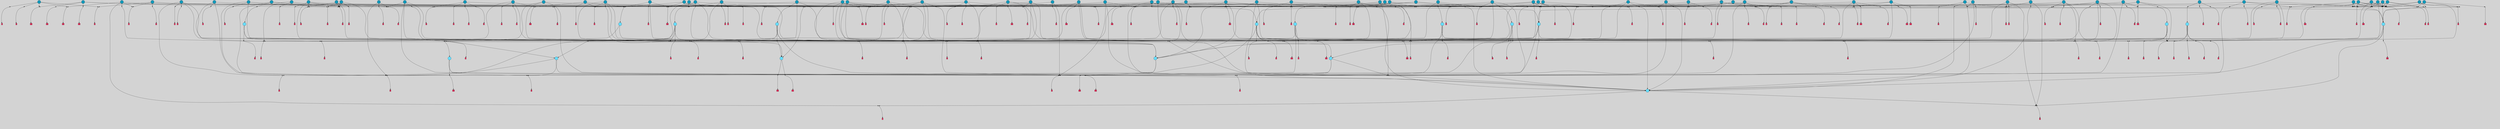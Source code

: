 // File exported with GEGELATI v1.3.1
// On the 2024-04-08 17:21:20
// With the File::TPGGraphDotExporter
digraph{
	graph[pad = "0.212, 0.055" bgcolor = lightgray]
	node[shape=circle style = filled label = ""]
		T3 [fillcolor="#66ddff"]
		T4 [fillcolor="#66ddff"]
		T7 [fillcolor="#66ddff"]
		T9 [fillcolor="#66ddff"]
		T11 [fillcolor="#66ddff"]
		T24 [fillcolor="#66ddff"]
		T27 [fillcolor="#66ddff"]
		T54 [fillcolor="#66ddff"]
		T65 [fillcolor="#66ddff"]
		T82 [fillcolor="#1199bb"]
		T90 [fillcolor="#66ddff"]
		T95 [fillcolor="#1199bb"]
		T106 [fillcolor="#1199bb"]
		T111 [fillcolor="#66ddff"]
		T116 [fillcolor="#1199bb"]
		T129 [fillcolor="#66ddff"]
		T130 [fillcolor="#66ddff"]
		T148 [fillcolor="#1199bb"]
		T159 [fillcolor="#1199bb"]
		T164 [fillcolor="#66ddff"]
		T176 [fillcolor="#1199bb"]
		T180 [fillcolor="#1199bb"]
		T184 [fillcolor="#1199bb"]
		T186 [fillcolor="#1199bb"]
		T194 [fillcolor="#1199bb"]
		T195 [fillcolor="#1199bb"]
		T198 [fillcolor="#66ddff"]
		T201 [fillcolor="#1199bb"]
		T202 [fillcolor="#1199bb"]
		T204 [fillcolor="#1199bb"]
		T207 [fillcolor="#66ddff"]
		T210 [fillcolor="#1199bb"]
		T211 [fillcolor="#1199bb"]
		T212 [fillcolor="#66ddff"]
		T213 [fillcolor="#1199bb"]
		T218 [fillcolor="#1199bb"]
		T220 [fillcolor="#1199bb"]
		T222 [fillcolor="#1199bb"]
		T225 [fillcolor="#1199bb"]
		T228 [fillcolor="#1199bb"]
		T123 [fillcolor="#1199bb"]
		T229 [fillcolor="#1199bb"]
		T230 [fillcolor="#1199bb"]
		T235 [fillcolor="#1199bb"]
		T240 [fillcolor="#66ddff"]
		T242 [fillcolor="#1199bb"]
		T243 [fillcolor="#1199bb"]
		T245 [fillcolor="#1199bb"]
		T246 [fillcolor="#1199bb"]
		T247 [fillcolor="#1199bb"]
		T249 [fillcolor="#1199bb"]
		T251 [fillcolor="#1199bb"]
		T252 [fillcolor="#1199bb"]
		T253 [fillcolor="#1199bb"]
		T255 [fillcolor="#1199bb"]
		T256 [fillcolor="#1199bb"]
		T257 [fillcolor="#1199bb"]
		T259 [fillcolor="#1199bb"]
		T260 [fillcolor="#1199bb"]
		T261 [fillcolor="#1199bb"]
		T262 [fillcolor="#1199bb"]
		T263 [fillcolor="#1199bb"]
		T265 [fillcolor="#1199bb"]
		T267 [fillcolor="#1199bb"]
		T270 [fillcolor="#1199bb"]
		T273 [fillcolor="#1199bb"]
		T275 [fillcolor="#1199bb"]
		T276 [fillcolor="#1199bb"]
		T278 [fillcolor="#1199bb"]
		T279 [fillcolor="#1199bb"]
		T280 [fillcolor="#1199bb"]
		T282 [fillcolor="#1199bb"]
		T283 [fillcolor="#1199bb"]
		T284 [fillcolor="#1199bb"]
		T285 [fillcolor="#1199bb"]
		T287 [fillcolor="#1199bb"]
		T288 [fillcolor="#1199bb"]
		T290 [fillcolor="#1199bb"]
		T291 [fillcolor="#1199bb"]
		T292 [fillcolor="#1199bb"]
		T293 [fillcolor="#1199bb"]
		T294 [fillcolor="#1199bb"]
		T295 [fillcolor="#1199bb"]
		T296 [fillcolor="#1199bb"]
		T297 [fillcolor="#1199bb"]
		T298 [fillcolor="#1199bb"]
		T299 [fillcolor="#1199bb"]
		T300 [fillcolor="#1199bb"]
		T301 [fillcolor="#1199bb"]
		T302 [fillcolor="#1199bb"]
		T303 [fillcolor="#1199bb"]
		T304 [fillcolor="#1199bb"]
		T305 [fillcolor="#1199bb"]
		T306 [fillcolor="#1199bb"]
		T307 [fillcolor="#1199bb"]
		T308 [fillcolor="#1199bb"]
		T309 [fillcolor="#1199bb"]
		T310 [fillcolor="#1199bb"]
		P1435 [fillcolor="#cccccc" shape=point] //6|
		I1435 [shape=box style=invis label="6|1&2|6#1|7&#92;n10|7&2|0#1|5&#92;n9|4&0|1#2|2&#92;n8|6&0|0#1|0&#92;n"]
		P1435 -> I1435[style=invis]
		A1241 [fillcolor="#ff3366" shape=box margin=0.03 width=0 height=0 label="3"]
		T3 -> P1435 -> A1241
		P1436 [fillcolor="#cccccc" shape=point] //3|
		I1436 [shape=box style=invis label="7|6&2|4#0|2&#92;n10|3&2|7#1|4&#92;n11|6&0|4#0|1&#92;n7|1&0|0#2|6&#92;n7|6&0|3#2|6&#92;n4|0&2|6#0|1&#92;n4|4&2|5#0|2&#92;n4|6&0|4#2|7&#92;n10|0&2|3#1|5&#92;n2|6&0|5#0|2&#92;n1|0&2|3#0|7&#92;n1|6&2|0#0|5&#92;n6|2&0|1#0|7&#92;n9|2&0|3#2|7&#92;n5|3&0|6#0|6&#92;n1|7&2|5#2|3&#92;n8|1&2|7#0|6&#92;n1|0&2|5#2|1&#92;n7|1&2|2#2|5&#92;n7|4&2|6#0|3&#92;n"]
		P1436 -> I1436[style=invis]
		A1242 [fillcolor="#ff3366" shape=box margin=0.03 width=0 height=0 label="4"]
		T3 -> P1436 -> A1242
		P1437 [fillcolor="#cccccc" shape=point] //7|
		I1437 [shape=box style=invis label="0|2&2|4#2|6&#92;n5|3&0|6#0|1&#92;n4|7&2|6#0|5&#92;n7|6&0|7#0|5&#92;n10|7&2|2#1|1&#92;n"]
		P1437 -> I1437[style=invis]
		A1243 [fillcolor="#ff3366" shape=box margin=0.03 width=0 height=0 label="4"]
		T4 -> P1437 -> A1243
		P1438 [fillcolor="#cccccc" shape=point] //0|
		I1438 [shape=box style=invis label="2|5&0|1#0|6&#92;n6|1&2|2#2|7&#92;n8|0&0|3#1|4&#92;n4|3&2|5#2|4&#92;n8|1&2|4#0|0&#92;n6|6&0|1#2|6&#92;n11|7&2|4#2|5&#92;n6|2&2|4#0|2&#92;n8|5&2|4#2|4&#92;n2|1&2|1#2|2&#92;n2|7&2|5#2|6&#92;n9|7&0|5#0|4&#92;n1|2&0|5#2|6&#92;n4|2&2|3#2|7&#92;n3|3&2|1#0|2&#92;n"]
		P1438 -> I1438[style=invis]
		A1244 [fillcolor="#ff3366" shape=box margin=0.03 width=0 height=0 label="5"]
		T4 -> P1438 -> A1244
		P1439 [fillcolor="#cccccc" shape=point] //-3|
		I1439 [shape=box style=invis label="1|6&2|7#0|7&#92;n10|2&0|7#1|3&#92;n9|6&2|7#2|2&#92;n5|3&0|7#0|7&#92;n1|6&2|3#0|0&#92;n2|3&2|3#2|2&#92;n5|1&2|6#0|6&#92;n"]
		P1439 -> I1439[style=invis]
		A1245 [fillcolor="#ff3366" shape=box margin=0.03 width=0 height=0 label="7"]
		T7 -> P1439 -> A1245
		P1440 [fillcolor="#cccccc" shape=point] //5|
		I1440 [shape=box style=invis label="0|5&2|3#0|1&#92;n0|6&2|1#2|4&#92;n6|2&2|6#0|7&#92;n7|4&0|3#0|1&#92;n5|4&0|7#1|6&#92;n9|1&0|5#2|2&#92;n6|3&2|3#1|7&#92;n11|7&2|4#1|6&#92;n2|5&0|1#0|0&#92;n4|7&0|0#0|2&#92;n6|2&0|6#0|0&#92;n2|1&2|6#2|4&#92;n10|0&2|0#1|0&#92;n6|6&2|4#0|6&#92;n"]
		P1440 -> I1440[style=invis]
		A1246 [fillcolor="#ff3366" shape=box margin=0.03 width=0 height=0 label="8"]
		T7 -> P1440 -> A1246
		P1441 [fillcolor="#cccccc" shape=point] //-6|
		I1441 [shape=box style=invis label="11|1&0|7#2|0&#92;n10|4&0|1#1|0&#92;n4|3&2|4#2|1&#92;n0|5&2|0#0|0&#92;n6|1&0|0#0|3&#92;n8|2&2|0#0|4&#92;n11|4&2|0#1|6&#92;n7|0&2|6#2|3&#92;n5|3&2|6#2|0&#92;n2|0&2|0#0|4&#92;n"]
		P1441 -> I1441[style=invis]
		A1247 [fillcolor="#ff3366" shape=box margin=0.03 width=0 height=0 label="9"]
		T9 -> P1441 -> A1247
		P1442 [fillcolor="#cccccc" shape=point] //2|
		I1442 [shape=box style=invis label="6|3&2|7#1|4&#92;n8|6&0|0#2|5&#92;n2|1&0|2#0|3&#92;n8|7&0|6#0|4&#92;n2|1&2|0#0|1&#92;n0|0&2|2#2|3&#92;n6|6&0|7#2|1&#92;n6|1&0|7#2|6&#92;n5|4&2|7#0|4&#92;n0|3&0|4#2|0&#92;n11|0&2|0#2|5&#92;n4|5&2|5#2|4&#92;n5|7&0|6#0|4&#92;n9|7&2|5#0|3&#92;n5|4&2|1#0|3&#92;n5|3&0|1#1|7&#92;n0|4&0|3#2|5&#92;n"]
		P1442 -> I1442[style=invis]
		A1248 [fillcolor="#ff3366" shape=box margin=0.03 width=0 height=0 label="10"]
		T9 -> P1442 -> A1248
		P1443 [fillcolor="#cccccc" shape=point] //6|
		I1443 [shape=box style=invis label="3|0&2|7#2|2&#92;n3|2&0|4#2|5&#92;n5|1&0|2#1|0&#92;n8|7&0|1#2|0&#92;n8|5&0|3#0|6&#92;n0|2&0|2#2|3&#92;n1|5&2|5#0|5&#92;n5|6&0|6#0|7&#92;n6|7&0|0#2|6&#92;n1|2&2|3#0|0&#92;n7|7&2|3#0|4&#92;n0|7&2|7#0|6&#92;n1|0&2|2#2|7&#92;n4|4&0|1#0|0&#92;n"]
		P1443 -> I1443[style=invis]
		A1249 [fillcolor="#ff3366" shape=box margin=0.03 width=0 height=0 label="11"]
		T11 -> P1443 -> A1249
		P1444 [fillcolor="#cccccc" shape=point] //-4|
		I1444 [shape=box style=invis label="4|1&0|4#2|6&#92;n1|2&2|2#2|0&#92;n1|2&2|0#0|6&#92;n8|4&2|3#2|5&#92;n5|5&2|1#1|0&#92;n"]
		P1444 -> I1444[style=invis]
		A1250 [fillcolor="#ff3366" shape=box margin=0.03 width=0 height=0 label="12"]
		T11 -> P1444 -> A1250
		P1445 [fillcolor="#cccccc" shape=point] //-3|
		I1445 [shape=box style=invis label="8|1&2|3#0|5&#92;n0|6&0|5#0|5&#92;n3|7&2|1#0|6&#92;n3|5&0|1#0|0&#92;n9|5&2|0#0|4&#92;n3|5&0|2#0|3&#92;n10|6&2|4#1|0&#92;n9|4&2|7#2|6&#92;n1|7&2|5#2|2&#92;n"]
		P1445 -> I1445[style=invis]
		A1251 [fillcolor="#ff3366" shape=box margin=0.03 width=0 height=0 label="5"]
		T4 -> P1445 -> A1251
		P1446 [fillcolor="#cccccc" shape=point] //1|
		I1446 [shape=box style=invis label="5|1&0|6#2|7&#92;n2|4&0|4#2|2&#92;n0|6&0|5#0|4&#92;n10|6&2|5#1|6&#92;n9|3&0|1#1|7&#92;n10|3&2|2#1|0&#92;n5|0&0|0#2|1&#92;n11|3&2|3#1|5&#92;n10|3&0|1#1|0&#92;n2|4&0|1#0|1&#92;n0|2&0|3#2|4&#92;n9|2&2|1#2|5&#92;n11|7&2|6#2|6&#92;n"]
		P1446 -> I1446[style=invis]
		T24 -> P1446 -> T7
		P1447 [fillcolor="#cccccc" shape=point] //5|
		I1447 [shape=box style=invis label="3|0&2|0#0|1&#92;n3|0&0|7#0|1&#92;n5|3&0|2#2|6&#92;n4|4&2|4#2|6&#92;n11|2&0|7#1|6&#92;n2|7&2|2#2|5&#92;n9|3&2|6#2|7&#92;n7|7&0|0#0|4&#92;n6|1&2|4#2|3&#92;n5|4&2|0#1|6&#92;n1|3&0|7#0|4&#92;n"]
		P1447 -> I1447[style=invis]
		A1252 [fillcolor="#ff3366" shape=box margin=0.03 width=0 height=0 label="7"]
		T24 -> P1447 -> A1252
		P1448 [fillcolor="#cccccc" shape=point] //-2|
		I1448 [shape=box style=invis label="4|1&0|4#0|3&#92;n4|2&0|5#2|0&#92;n5|5&2|6#0|5&#92;n1|4&0|1#0|2&#92;n6|3&2|7#1|5&#92;n0|4&2|0#0|3&#92;n8|5&2|5#1|2&#92;n10|7&2|7#1|1&#92;n3|4&0|0#2|1&#92;n3|6&2|5#2|5&#92;n8|3&0|1#0|7&#92;n10|0&2|7#1|3&#92;n4|1&2|4#0|1&#92;n9|3&2|0#0|4&#92;n3|6&2|0#0|4&#92;n1|2&0|6#2|1&#92;n4|0&2|1#2|2&#92;n"]
		P1448 -> I1448[style=invis]
		A1253 [fillcolor="#ff3366" shape=box margin=0.03 width=0 height=0 label="14"]
		T24 -> P1448 -> A1253
		P1449 [fillcolor="#cccccc" shape=point] //2|
		I1449 [shape=box style=invis label="9|1&2|3#0|1&#92;n5|2&2|0#2|4&#92;n3|6&2|5#2|7&#92;n7|0&2|5#0|4&#92;n1|2&0|3#0|5&#92;n7|3&2|7#0|0&#92;n"]
		P1449 -> I1449[style=invis]
		A1254 [fillcolor="#ff3366" shape=box margin=0.03 width=0 height=0 label="2"]
		T27 -> P1449 -> A1254
		P1450 [fillcolor="#cccccc" shape=point] //-6|
		I1450 [shape=box style=invis label="7|5&0|4#0|4&#92;n11|0&2|5#2|1&#92;n"]
		P1450 -> I1450[style=invis]
		A1255 [fillcolor="#ff3366" shape=box margin=0.03 width=0 height=0 label="3"]
		T27 -> P1450 -> A1255
		T27 -> P1436
		T27 -> P1438
		P1451 [fillcolor="#cccccc" shape=point] //0|
		I1451 [shape=box style=invis label="4|0&0|3#2|7&#92;n10|2&0|3#1|7&#92;n3|5&0|2#0|3&#92;n4|5&0|0#2|1&#92;n10|7&2|0#1|2&#92;n5|3&2|3#1|6&#92;n9|5&2|0#0|4&#92;n5|4&2|7#0|2&#92;n10|3&2|7#1|4&#92;n7|2&0|1#2|6&#92;n8|6&0|5#0|5&#92;n8|7&2|3#0|5&#92;n2|6&2|4#0|0&#92;n"]
		P1451 -> I1451[style=invis]
		A1256 [fillcolor="#ff3366" shape=box margin=0.03 width=0 height=0 label="5"]
		T27 -> P1451 -> A1256
		P1452 [fillcolor="#cccccc" shape=point] //8|
		I1452 [shape=box style=invis label="9|0&0|1#2|0&#92;n10|1&2|5#1|4&#92;n8|2&2|6#0|4&#92;n2|4&2|5#2|3&#92;n4|2&2|2#0|2&#92;n7|5&0|2#0|0&#92;n8|2&2|1#1|3&#92;n8|7&0|7#2|1&#92;n1|1&0|0#0|7&#92;n5|6&2|5#1|0&#92;n6|6&2|5#0|0&#92;n11|4&0|3#2|6&#92;n4|2&2|4#0|7&#92;n5|6&0|1#2|0&#92;n11|3&0|2#0|7&#92;n"]
		P1452 -> I1452[style=invis]
		A1257 [fillcolor="#ff3366" shape=box margin=0.03 width=0 height=0 label="6"]
		T54 -> P1452 -> A1257
		T54 -> P1447
		P1453 [fillcolor="#cccccc" shape=point] //-10|
		I1453 [shape=box style=invis label="3|6&0|0#0|4&#92;n4|1&2|4#0|1&#92;n5|1&0|1#0|4&#92;n5|5&2|6#0|5&#92;n6|5&0|6#0|3&#92;n11|1&2|0#0|1&#92;n0|7&2|0#0|3&#92;n1|2&0|6#0|1&#92;n8|0&0|4#2|0&#92;n0|4&0|7#2|7&#92;n7|0&2|7#1|3&#92;n3|1&0|5#2|5&#92;n5|1&0|4#0|3&#92;n2|2&0|2#0|0&#92;n8|3&0|1#0|7&#92;n3|0&0|3#0|5&#92;n7|2&0|5#2|0&#92;n6|3&2|7#1|5&#92;n4|7&2|7#2|1&#92;n"]
		P1453 -> I1453[style=invis]
		A1258 [fillcolor="#ff3366" shape=box margin=0.03 width=0 height=0 label="14"]
		T54 -> P1453 -> A1258
		T54 -> P1440
		T65 -> P1437
		T65 -> P1438
		P1454 [fillcolor="#cccccc" shape=point] //7|
		I1454 [shape=box style=invis label="4|0&2|1#2|2&#92;n4|2&0|5#2|0&#92;n5|5&2|6#0|5&#92;n1|4&0|1#0|2&#92;n6|3&2|7#1|5&#92;n0|4&2|0#0|3&#92;n8|5&2|5#1|4&#92;n1|2&0|6#2|1&#92;n3|4&0|0#2|1&#92;n3|6&2|5#2|5&#92;n8|3&0|1#0|7&#92;n10|0&2|2#1|3&#92;n4|1&2|4#0|1&#92;n10|7&2|7#1|1&#92;n4|1&0|4#0|3&#92;n"]
		P1454 -> I1454[style=invis]
		A1259 [fillcolor="#ff3366" shape=box margin=0.03 width=0 height=0 label="14"]
		T65 -> P1454 -> A1259
		P1455 [fillcolor="#cccccc" shape=point] //6|
		I1455 [shape=box style=invis label="7|0&2|5#1|2&#92;n10|6&2|1#1|3&#92;n7|5&0|2#0|7&#92;n10|7&0|1#1|5&#92;n4|6&2|5#0|5&#92;n4|4&0|7#2|7&#92;n"]
		P1455 -> I1455[style=invis]
		A1260 [fillcolor="#ff3366" shape=box margin=0.03 width=0 height=0 label="7"]
		T82 -> P1455 -> A1260
		P1456 [fillcolor="#cccccc" shape=point] //6|
		I1456 [shape=box style=invis label="0|5&2|3#0|1&#92;n0|6&2|1#2|4&#92;n9|1&0|5#2|2&#92;n7|4&0|3#0|1&#92;n5|4&0|7#1|6&#92;n2|5&0|1#0|0&#92;n6|3&2|3#1|7&#92;n11|7&2|4#1|6&#92;n6|2&2|6#0|1&#92;n4|7&0|0#0|2&#92;n6|2&0|6#0|0&#92;n9|1&2|6#2|4&#92;n10|0&2|0#1|0&#92;n6|6&2|4#0|6&#92;n"]
		P1456 -> I1456[style=invis]
		A1261 [fillcolor="#ff3366" shape=box margin=0.03 width=0 height=0 label="8"]
		T82 -> P1456 -> A1261
		T82 -> P1441
		P1457 [fillcolor="#cccccc" shape=point] //-2|
		I1457 [shape=box style=invis label="8|4&2|1#2|5&#92;n4|1&0|7#2|1&#92;n5|7&2|3#2|2&#92;n10|4&2|5#1|7&#92;n10|0&2|6#1|3&#92;n4|5&2|7#0|6&#92;n9|5&2|4#0|4&#92;n2|4&0|5#0|7&#92;n11|1&2|4#2|6&#92;n5|6&0|7#1|2&#92;n2|7&2|7#2|6&#92;n5|2&0|5#1|5&#92;n3|0&0|6#0|2&#92;n4|0&0|4#2|4&#92;n4|4&2|6#0|7&#92;n10|6&2|0#1|4&#92;n9|7&0|3#1|4&#92;n1|4&2|6#0|3&#92;n11|5&2|6#0|3&#92;n0|3&0|5#0|1&#92;n"]
		P1457 -> I1457[style=invis]
		A1262 [fillcolor="#ff3366" shape=box margin=0.03 width=0 height=0 label="13"]
		T90 -> P1457 -> A1262
		P1458 [fillcolor="#cccccc" shape=point] //4|
		I1458 [shape=box style=invis label="7|1&2|6#1|3&#92;n10|1&0|3#1|6&#92;n8|5&2|3#2|1&#92;n11|5&0|0#2|6&#92;n4|1&0|6#0|0&#92;n11|1&0|2#0|3&#92;n2|0&2|1#0|7&#92;n"]
		P1458 -> I1458[style=invis]
		A1263 [fillcolor="#ff3366" shape=box margin=0.03 width=0 height=0 label="2"]
		T90 -> P1458 -> A1263
		P1459 [fillcolor="#cccccc" shape=point] //7|
		I1459 [shape=box style=invis label="10|3&0|1#1|4&#92;n4|6&0|0#0|2&#92;n4|5&0|6#0|0&#92;n4|3&0|6#2|1&#92;n7|0&0|3#1|2&#92;n4|7&0|6#0|5&#92;n7|6&0|7#0|6&#92;n6|6&0|0#0|3&#92;n11|1&0|4#2|5&#92;n10|2&0|3#1|2&#92;n"]
		P1459 -> I1459[style=invis]
		A1264 [fillcolor="#ff3366" shape=box margin=0.03 width=0 height=0 label="4"]
		T90 -> P1459 -> A1264
		T90 -> P1445
		P1460 [fillcolor="#cccccc" shape=point] //-7|
		I1460 [shape=box style=invis label="3|0&2|0#0|1&#92;n1|1&0|2#0|4&#92;n11|2&0|7#1|6&#92;n9|7&0|0#0|4&#92;n3|0&0|7#0|1&#92;n9|3&2|6#2|7&#92;n5|3&0|2#2|6&#92;n6|1&2|4#2|3&#92;n5|4&2|0#1|6&#92;n1|3&0|7#0|7&#92;n"]
		P1460 -> I1460[style=invis]
		A1265 [fillcolor="#ff3366" shape=box margin=0.03 width=0 height=0 label="7"]
		T90 -> P1460 -> A1265
		P1461 [fillcolor="#cccccc" shape=point] //4|
		I1461 [shape=box style=invis label="4|3&0|6#0|3&#92;n5|7&2|3#2|2&#92;n5|6&0|7#1|2&#92;n1|4&2|6#0|3&#92;n8|4&2|1#2|5&#92;n9|5&2|4#1|4&#92;n2|4&0|5#0|7&#92;n10|0&0|6#1|3&#92;n3|0&0|6#0|2&#92;n2|7&2|7#2|6&#92;n5|2&0|5#1|5&#92;n10|4&2|5#1|7&#92;n4|0&0|4#2|4&#92;n11|1&0|4#2|6&#92;n10|6&2|0#1|4&#92;n9|7&0|3#1|4&#92;n4|5&2|7#0|6&#92;n11|5&2|6#2|3&#92;n0|3&0|5#0|1&#92;n"]
		P1461 -> I1461[style=invis]
		A1266 [fillcolor="#ff3366" shape=box margin=0.03 width=0 height=0 label="13"]
		T95 -> P1461 -> A1266
		P1462 [fillcolor="#cccccc" shape=point] //8|
		I1462 [shape=box style=invis label="9|7&0|5#2|5&#92;n3|3&2|3#0|2&#92;n9|5&2|2#1|0&#92;n2|3&0|6#0|3&#92;n4|4&2|5#2|7&#92;n11|3&2|0#1|5&#92;n6|6&2|1#2|2&#92;n4|6&0|1#2|2&#92;n2|5&2|7#2|2&#92;n7|7&2|2#2|3&#92;n6|5&0|3#2|6&#92;n6|7&0|6#0|2&#92;n"]
		P1462 -> I1462[style=invis]
		A1267 [fillcolor="#ff3366" shape=box margin=0.03 width=0 height=0 label="14"]
		T95 -> P1462 -> A1267
		P1463 [fillcolor="#cccccc" shape=point] //2|
		I1463 [shape=box style=invis label="4|1&0|4#2|6&#92;n5|5&2|1#1|0&#92;n1|0&2|0#0|6&#92;n8|4&2|3#2|5&#92;n"]
		P1463 -> I1463[style=invis]
		T95 -> P1463 -> T11
		P1464 [fillcolor="#cccccc" shape=point] //-9|
		I1464 [shape=box style=invis label="2|0&2|0#2|1&#92;n4|4&2|4#2|6&#92;n9|1&0|3#1|7&#92;n5|3&0|2#2|6&#92;n2|7&2|2#2|5&#92;n5|4&2|0#1|6&#92;n3|0&0|7#0|1&#92;n1|3&0|7#0|4&#92;n11|6&2|2#0|7&#92;n7|7&0|0#0|4&#92;n11|0&0|7#1|6&#92;n9|3&2|6#2|7&#92;n"]
		P1464 -> I1464[style=invis]
		A1268 [fillcolor="#ff3366" shape=box margin=0.03 width=0 height=0 label="7"]
		T95 -> P1464 -> A1268
		P1465 [fillcolor="#cccccc" shape=point] //-8|
		I1465 [shape=box style=invis label="7|5&0|4#2|4&#92;n"]
		P1465 -> I1465[style=invis]
		A1269 [fillcolor="#ff3366" shape=box margin=0.03 width=0 height=0 label="3"]
		T95 -> P1465 -> A1269
		P1466 [fillcolor="#cccccc" shape=point] //-2|
		I1466 [shape=box style=invis label="11|7&2|0#1|7&#92;n4|3&0|1#2|5&#92;n0|4&2|4#2|7&#92;n1|6&0|0#0|4&#92;n4|0&0|0#0|5&#92;n0|6&2|3#2|0&#92;n9|6&2|5#1|3&#92;n0|7&2|1#2|5&#92;n4|4&0|5#0|1&#92;n10|4&0|0#1|0&#92;n"]
		P1466 -> I1466[style=invis]
		A1270 [fillcolor="#ff3366" shape=box margin=0.03 width=0 height=0 label="12"]
		T106 -> P1466 -> A1270
		P1467 [fillcolor="#cccccc" shape=point] //-1|
		I1467 [shape=box style=invis label="1|7&2|1#0|6&#92;n8|1&2|3#0|5&#92;n10|6&2|7#1|0&#92;n1|7&2|5#0|2&#92;n0|3&0|3#2|2&#92;n3|5&0|1#0|0&#92;n3|5&0|2#0|3&#92;n1|5&2|0#0|4&#92;n5|7&2|2#2|5&#92;n4|0&2|3#0|3&#92;n"]
		P1467 -> I1467[style=invis]
		T106 -> P1467 -> T3
		T106 -> P1436
		P1468 [fillcolor="#cccccc" shape=point] //-9|
		I1468 [shape=box style=invis label="10|2&0|7#1|3&#92;n1|0&2|1#0|1&#92;n5|1&2|7#0|7&#92;n0|6&2|7#2|2&#92;n10|3&2|7#1|2&#92;n2|3&2|3#2|2&#92;n"]
		P1468 -> I1468[style=invis]
		A1271 [fillcolor="#ff3366" shape=box margin=0.03 width=0 height=0 label="7"]
		T106 -> P1468 -> A1271
		P1469 [fillcolor="#cccccc" shape=point] //-5|
		I1469 [shape=box style=invis label="0|0&2|3#0|2&#92;n10|5&0|6#1|3&#92;n7|3&0|6#2|3&#92;n3|4&0|6#0|6&#92;n10|5&0|2#1|1&#92;n5|0&0|1#0|3&#92;n6|6&2|5#1|5&#92;n7|4&0|2#1|7&#92;n5|7&0|1#2|5&#92;n1|5&0|0#0|3&#92;n7|5&2|1#2|6&#92;n9|0&0|2#0|0&#92;n4|0&2|4#0|0&#92;n4|6&0|0#2|3&#92;n3|1&0|6#2|5&#92;n7|7&2|1#2|3&#92;n9|4&2|2#0|6&#92;n"]
		P1469 -> I1469[style=invis]
		T111 -> P1469 -> T9
		P1470 [fillcolor="#cccccc" shape=point] //7|
		I1470 [shape=box style=invis label="7|4&2|1#2|0&#92;n4|1&2|4#2|3&#92;n5|0&2|0#2|2&#92;n6|1&2|4#2|6&#92;n"]
		P1470 -> I1470[style=invis]
		A1272 [fillcolor="#ff3366" shape=box margin=0.03 width=0 height=0 label="9"]
		T111 -> P1470 -> A1272
		P1471 [fillcolor="#cccccc" shape=point] //2|
		I1471 [shape=box style=invis label="3|0&2|0#0|1&#92;n11|2&0|7#1|6&#92;n8|7&2|4#0|5&#92;n5|3&0|2#2|6&#92;n4|4&2|4#2|6&#92;n3|0&0|7#0|1&#92;n2|7&2|2#2|5&#92;n9|3&2|6#2|7&#92;n7|7&0|0#0|4&#92;n6|1&2|4#1|3&#92;n5|4&2|0#1|6&#92;n1|3&0|7#0|4&#92;n"]
		P1471 -> I1471[style=invis]
		A1273 [fillcolor="#ff3366" shape=box margin=0.03 width=0 height=0 label="7"]
		T111 -> P1471 -> A1273
		T111 -> P1441
		P1472 [fillcolor="#cccccc" shape=point] //-4|
		I1472 [shape=box style=invis label="9|7&0|0#2|0&#92;n6|6&0|5#2|0&#92;n7|3&0|0#0|4&#92;n3|5&0|3#0|3&#92;n9|1&0|1#1|1&#92;n11|5&2|7#1|5&#92;n1|5&2|5#0|2&#92;n6|0&0|6#2|5&#92;n0|3&2|4#2|5&#92;n1|6&2|5#2|2&#92;n9|5&2|1#2|2&#92;n"]
		P1472 -> I1472[style=invis]
		T116 -> P1472 -> T9
		P1473 [fillcolor="#cccccc" shape=point] //4|
		I1473 [shape=box style=invis label="9|2&0|6#2|1&#92;n11|5&0|1#2|0&#92;n2|4&0|4#2|1&#92;n5|0&2|4#0|2&#92;n"]
		P1473 -> I1473[style=invis]
		A1274 [fillcolor="#ff3366" shape=box margin=0.03 width=0 height=0 label="3"]
		T116 -> P1473 -> A1274
		P1474 [fillcolor="#cccccc" shape=point] //-2|
		I1474 [shape=box style=invis label="5|2&2|0#2|4&#92;n9|1&2|3#0|1&#92;n3|6&2|5#2|7&#92;n7|0&2|1#0|4&#92;n1|2&0|3#0|5&#92;n7|3&2|7#0|0&#92;n"]
		P1474 -> I1474[style=invis]
		A1275 [fillcolor="#ff3366" shape=box margin=0.03 width=0 height=0 label="2"]
		T116 -> P1474 -> A1275
		T116 -> P1436
		T116 -> P1451
		T129 -> P1452
		T129 -> P1447
		P1475 [fillcolor="#cccccc" shape=point] //10|
		I1475 [shape=box style=invis label="4|5&2|7#2|1&#92;n1|7&2|3#0|6&#92;n3|5&2|2#0|3&#92;n10|3&0|7#1|4&#92;n7|1&0|4#2|6&#92;n10|2&0|3#1|7&#92;n9|5&2|0#0|4&#92;n4|0&0|3#2|7&#92;n11|4&2|6#1|2&#92;n5|4&2|7#0|2&#92;n2|6&2|4#0|0&#92;n6|5&0|7#2|1&#92;n5|3&2|3#1|6&#92;n10|7&2|0#1|2&#92;n"]
		P1475 -> I1475[style=invis]
		A1276 [fillcolor="#ff3366" shape=box margin=0.03 width=0 height=0 label="5"]
		T129 -> P1475 -> A1276
		P1476 [fillcolor="#cccccc" shape=point] //5|
		I1476 [shape=box style=invis label="9|4&2|3#1|3&#92;n0|4&2|4#0|5&#92;n6|1&2|6#2|5&#92;n4|0&0|5#2|0&#92;n"]
		P1476 -> I1476[style=invis]
		A1277 [fillcolor="#ff3366" shape=box margin=0.03 width=0 height=0 label="7"]
		T129 -> P1476 -> A1277
		P1477 [fillcolor="#cccccc" shape=point] //6|
		I1477 [shape=box style=invis label="9|4&2|7#0|6&#92;n8|4&0|1#1|0&#92;n1|3&0|0#2|1&#92;n2|4&0|6#2|2&#92;n5|1&2|5#0|7&#92;n3|0&0|3#2|6&#92;n2|2&2|6#0|2&#92;n8|4&0|4#2|2&#92;n5|1&2|4#0|3&#92;n9|4&0|6#0|6&#92;n5|0&2|2#1|5&#92;n11|7&0|0#1|1&#92;n0|4&0|3#0|3&#92;n7|7&2|4#2|5&#92;n1|5&0|1#2|1&#92;n"]
		P1477 -> I1477[style=invis]
		A1278 [fillcolor="#ff3366" shape=box margin=0.03 width=0 height=0 label="1"]
		T129 -> P1477 -> A1278
		P1478 [fillcolor="#cccccc" shape=point] //-5|
		I1478 [shape=box style=invis label="10|6&2|5#1|6&#92;n9|3&0|1#1|7&#92;n2|4&0|1#0|1&#92;n11|3&0|7#1|6&#92;n5|1&0|6#2|7&#92;n8|0&0|0#0|1&#92;n0|6&0|7#0|4&#92;n6|7&2|6#2|6&#92;n11|0&2|3#0|5&#92;n"]
		P1478 -> I1478[style=invis]
		T130 -> P1478 -> T7
		P1479 [fillcolor="#cccccc" shape=point] //9|
		I1479 [shape=box style=invis label="9|0&2|4#1|2&#92;n10|3&0|5#1|7&#92;n"]
		P1479 -> I1479[style=invis]
		A1279 [fillcolor="#ff3366" shape=box margin=0.03 width=0 height=0 label="3"]
		T130 -> P1479 -> A1279
		T130 -> P1458
		P1480 [fillcolor="#cccccc" shape=point] //-10|
		I1480 [shape=box style=invis label="8|4&0|2#0|1&#92;n5|3&2|6#2|7&#92;n3|1&2|7#0|6&#92;n4|7&0|4#0|2&#92;n1|7&2|6#0|4&#92;n10|5&2|1#1|5&#92;n4|0&0|7#0|7&#92;n6|6&0|0#0|1&#92;n10|4&2|1#1|0&#92;n"]
		P1480 -> I1480[style=invis]
		A1280 [fillcolor="#ff3366" shape=box margin=0.03 width=0 height=0 label="5"]
		T130 -> P1480 -> A1280
		P1481 [fillcolor="#cccccc" shape=point] //-1|
		I1481 [shape=box style=invis label="11|7&2|0#1|7&#92;n1|5&2|4#2|4&#92;n4|3&0|1#0|5&#92;n1|6&0|0#0|4&#92;n8|6&2|4#0|0&#92;n4|0&0|0#0|5&#92;n10|4&2|0#1|0&#92;n9|6&2|5#1|3&#92;n0|7&2|1#0|5&#92;n0|6&2|3#2|0&#92;n4|4&0|5#0|1&#92;n"]
		P1481 -> I1481[style=invis]
		A1281 [fillcolor="#ff3366" shape=box margin=0.03 width=0 height=0 label="12"]
		T148 -> P1481 -> A1281
		P1482 [fillcolor="#cccccc" shape=point] //1|
		I1482 [shape=box style=invis label="2|2&2|3#0|2&#92;n2|2&0|5#2|5&#92;n8|4&0|1#1|0&#92;n9|7&0|6#0|3&#92;n5|1&2|2#0|7&#92;n10|7&0|7#1|3&#92;n7|7&2|4#2|5&#92;n5|5&0|2#2|1&#92;n2|6&2|2#0|0&#92;n9|3&2|2#2|0&#92;n0|6&0|6#2|2&#92;n7|7&0|1#2|3&#92;n3|6&0|1#0|5&#92;n1|5&0|1#2|7&#92;n"]
		P1482 -> I1482[style=invis]
		A1282 [fillcolor="#ff3366" shape=box margin=0.03 width=0 height=0 label="1"]
		T148 -> P1482 -> A1282
		P1483 [fillcolor="#cccccc" shape=point] //-9|
		I1483 [shape=box style=invis label="4|7&2|6#0|5&#92;n11|3&0|2#2|6&#92;n10|2&2|4#1|6&#92;n3|0&2|6#2|7&#92;n4|3&0|5#0|7&#92;n2|3&0|7#0|7&#92;n10|6&0|7#1|5&#92;n10|1&2|2#1|1&#92;n1|7&0|3#2|6&#92;n"]
		P1483 -> I1483[style=invis]
		A1283 [fillcolor="#ff3366" shape=box margin=0.03 width=0 height=0 label="4"]
		T148 -> P1483 -> A1283
		P1484 [fillcolor="#cccccc" shape=point] //7|
		I1484 [shape=box style=invis label="7|2&0|4#1|3&#92;n7|7&0|0#0|4&#92;n4|4&2|4#2|6&#92;n2|3&2|2#2|5&#92;n8|0&0|2#2|1&#92;n9|3&2|6#2|7&#92;n6|4&2|4#2|3&#92;n3|3&2|0#0|1&#92;n6|4&2|0#1|6&#92;n5|3&0|7#0|4&#92;n"]
		P1484 -> I1484[style=invis]
		A1284 [fillcolor="#ff3366" shape=box margin=0.03 width=0 height=0 label="7"]
		T148 -> P1484 -> A1284
		P1485 [fillcolor="#cccccc" shape=point] //-6|
		I1485 [shape=box style=invis label="9|0&2|0#0|1&#92;n3|2&0|2#0|3&#92;n5|4&0|5#1|7&#92;n2|1&0|4#0|3&#92;n9|2&2|0#2|4&#92;n7|6&0|4#0|2&#92;n2|3&0|6#2|6&#92;n1|2&0|3#2|0&#92;n"]
		P1485 -> I1485[style=invis]
		T148 -> P1485 -> T54
		P1486 [fillcolor="#cccccc" shape=point] //7|
		I1486 [shape=box style=invis label="7|0&2|1#2|0&#92;n9|7&2|1#1|7&#92;n8|2&0|1#1|0&#92;n6|6&0|2#1|1&#92;n2|2&0|5#0|0&#92;n5|7&0|0#2|1&#92;n5|1&2|5#1|5&#92;n4|7&2|4#2|3&#92;n10|5&2|2#1|5&#92;n1|3&2|2#2|0&#92;n10|2&2|6#1|5&#92;n"]
		P1486 -> I1486[style=invis]
		A1285 [fillcolor="#ff3366" shape=box margin=0.03 width=0 height=0 label="1"]
		T159 -> P1486 -> A1285
		P1487 [fillcolor="#cccccc" shape=point] //7|
		I1487 [shape=box style=invis label="7|4&2|7#0|4&#92;n4|6&0|1#2|5&#92;n2|1&2|3#0|0&#92;n4|3&2|0#0|1&#92;n0|0&2|7#2|7&#92;n7|7&0|5#2|3&#92;n5|0&2|1#2|2&#92;n10|0&0|4#1|2&#92;n4|4&0|7#0|0&#92;n6|7&0|2#0|1&#92;n1|4&2|5#0|4&#92;n"]
		P1487 -> I1487[style=invis]
		A1286 [fillcolor="#ff3366" shape=box margin=0.03 width=0 height=0 label="0"]
		T159 -> P1487 -> A1286
		P1488 [fillcolor="#cccccc" shape=point] //5|
		I1488 [shape=box style=invis label="0|5&2|3#0|1&#92;n0|6&2|1#2|4&#92;n6|2&2|6#0|7&#92;n9|0&2|7#1|1&#92;n7|4&0|3#0|1&#92;n11|7&2|4#1|6&#92;n9|1&0|5#2|2&#92;n5|4&0|7#1|6&#92;n2|5&0|1#0|0&#92;n4|7&0|0#0|2&#92;n6|2&0|6#0|0&#92;n2|1&2|6#2|4&#92;n10|0&0|0#1|0&#92;n6|6&2|4#0|6&#92;n"]
		P1488 -> I1488[style=invis]
		T159 -> P1488 -> T129
		T164 -> P1438
		P1489 [fillcolor="#cccccc" shape=point] //-1|
		I1489 [shape=box style=invis label="6|4&0|4#2|4&#92;n4|5&2|5#2|4&#92;n9|7&2|5#0|3&#92;n3|7&2|6#0|6&#92;n8|7&0|6#0|4&#92;n2|1&2|0#0|1&#92;n8|6&0|0#2|5&#92;n2|1&0|2#0|3&#92;n6|1&0|7#2|6&#92;n6|3&0|1#1|6&#92;n5|4&2|7#0|4&#92;n0|7&0|4#2|0&#92;n11|0&2|0#2|5&#92;n3|7&2|0#2|7&#92;n8|3&2|7#1|4&#92;n5|7&0|6#0|4&#92;n0|0&2|3#2|3&#92;n5|4&2|1#0|3&#92;n0|4&0|3#2|5&#92;n"]
		P1489 -> I1489[style=invis]
		A1287 [fillcolor="#ff3366" shape=box margin=0.03 width=0 height=0 label="10"]
		T164 -> P1489 -> A1287
		P1490 [fillcolor="#cccccc" shape=point] //-7|
		I1490 [shape=box style=invis label="6|1&0|2#0|3&#92;n1|2&0|1#2|0&#92;n10|3&2|2#1|1&#92;n0|1&0|2#0|7&#92;n4|6&2|7#2|4&#92;n6|0&2|7#0|6&#92;n"]
		P1490 -> I1490[style=invis]
		A1288 [fillcolor="#ff3366" shape=box margin=0.03 width=0 height=0 label="7"]
		T164 -> P1490 -> A1288
		P1491 [fillcolor="#cccccc" shape=point] //-6|
		I1491 [shape=box style=invis label="11|7&0|1#0|6&#92;n3|5&0|1#0|3&#92;n1|5&0|5#0|6&#92;n1|7&2|5#2|2&#92;n0|0&0|2#2|2&#92;n4|4&0|1#0|5&#92;n6|4&2|2#0|2&#92;n0|6&2|5#0|5&#92;n0|3&2|2#2|6&#92;n"]
		P1491 -> I1491[style=invis]
		A1289 [fillcolor="#ff3366" shape=box margin=0.03 width=0 height=0 label="5"]
		T164 -> P1491 -> A1289
		T164 -> P1461
		P1492 [fillcolor="#cccccc" shape=point] //3|
		I1492 [shape=box style=invis label="4|7&0|7#2|7&#92;n11|5&2|6#0|2&#92;n5|5&2|6#2|0&#92;n3|2&0|6#0|3&#92;n10|2&2|5#1|5&#92;n9|4&2|3#1|5&#92;n2|5&2|7#2|4&#92;n11|3&2|5#1|0&#92;n7|0&0|7#2|1&#92;n1|2&0|5#0|1&#92;n"]
		P1492 -> I1492[style=invis]
		A1290 [fillcolor="#ff3366" shape=box margin=0.03 width=0 height=0 label="5"]
		T176 -> P1492 -> A1290
		P1493 [fillcolor="#cccccc" shape=point] //2|
		I1493 [shape=box style=invis label="7|1&0|6#0|1&#92;n5|2&2|5#1|6&#92;n10|1&2|1#1|1&#92;n4|7&0|4#2|2&#92;n11|7&0|4#2|7&#92;n5|0&0|5#1|7&#92;n8|2&0|5#2|4&#92;n10|0&2|6#1|6&#92;n5|1&0|1#2|3&#92;n1|6&2|0#0|1&#92;n9|6&2|2#1|4&#92;n3|4&2|3#0|0&#92;n10|1&0|1#1|0&#92;n2|2&0|1#2|1&#92;n3|1&2|7#0|3&#92;n"]
		P1493 -> I1493[style=invis]
		A1291 [fillcolor="#ff3366" shape=box margin=0.03 width=0 height=0 label="10"]
		T176 -> P1493 -> A1291
		T176 -> P1467
		P1494 [fillcolor="#cccccc" shape=point] //-3|
		I1494 [shape=box style=invis label="6|3&2|4#1|4&#92;n5|3&0|1#1|7&#92;n2|1&0|2#2|3&#92;n8|7&0|6#0|4&#92;n2|1&2|0#0|1&#92;n0|0&2|2#2|3&#92;n6|1&0|7#2|6&#92;n5|7&0|2#0|4&#92;n0|3&0|4#2|0&#92;n11|0&2|0#2|5&#92;n6|0&2|0#1|4&#92;n8|6&0|2#2|5&#92;n5|4&2|1#0|3&#92;n9|7&2|5#0|3&#92;n5|4&2|7#0|4&#92;n"]
		P1494 -> I1494[style=invis]
		A1292 [fillcolor="#ff3366" shape=box margin=0.03 width=0 height=0 label="10"]
		T176 -> P1494 -> A1292
		P1495 [fillcolor="#cccccc" shape=point] //4|
		I1495 [shape=box style=invis label="7|1&0|6#0|1&#92;n5|2&2|5#1|6&#92;n10|1&2|1#1|1&#92;n9|6&2|2#1|4&#92;n4|7&0|4#2|2&#92;n9|6&0|4#1|1&#92;n10|0&2|6#1|6&#92;n5|1&0|1#2|3&#92;n1|6&2|0#0|1&#92;n8|2&0|5#2|4&#92;n3|4&2|3#0|0&#92;n10|1&0|5#1|0&#92;n2|2&0|1#2|1&#92;n3|1&2|7#0|3&#92;n"]
		P1495 -> I1495[style=invis]
		A1293 [fillcolor="#ff3366" shape=box margin=0.03 width=0 height=0 label="10"]
		T176 -> P1495 -> A1293
		P1496 [fillcolor="#cccccc" shape=point] //9|
		I1496 [shape=box style=invis label="11|0&2|0#1|1&#92;n3|6&0|6#0|0&#92;n1|4&0|0#2|4&#92;n7|5&2|2#1|3&#92;n11|7&2|6#1|7&#92;n5|2&0|6#1|5&#92;n9|5&0|6#0|3&#92;n2|2&2|7#0|5&#92;n9|3&2|2#2|0&#92;n11|0&2|7#0|1&#92;n1|1&2|0#0|1&#92;n6|6&0|6#1|2&#92;n9|7&0|1#0|3&#92;n2|0&2|4#2|5&#92;n2|4&2|2#0|0&#92;n6|1&2|1#1|7&#92;n10|7&2|5#1|6&#92;n11|5&2|7#2|4&#92;n"]
		P1496 -> I1496[style=invis]
		A1294 [fillcolor="#ff3366" shape=box margin=0.03 width=0 height=0 label="1"]
		T180 -> P1496 -> A1294
		T180 -> P1450
		T180 -> P1476
		P1497 [fillcolor="#cccccc" shape=point] //10|
		I1497 [shape=box style=invis label="9|6&0|1#2|4&#92;n8|6&2|5#2|3&#92;n2|6&2|7#2|1&#92;n7|4&2|5#2|0&#92;n2|4&2|4#0|1&#92;n10|5&0|2#1|6&#92;n8|0&2|7#1|1&#92;n"]
		P1497 -> I1497[style=invis]
		T180 -> P1497 -> T24
		P1498 [fillcolor="#cccccc" shape=point] //-9|
		I1498 [shape=box style=invis label="6|0&2|0#0|0&#92;n5|1&0|2#0|4&#92;n10|3&2|0#1|3&#92;n9|4&0|7#2|7&#92;n10|6&2|4#1|0&#92;n3|6&2|0#0|5&#92;n"]
		P1498 -> I1498[style=invis]
		A1295 [fillcolor="#ff3366" shape=box margin=0.03 width=0 height=0 label="5"]
		T180 -> P1498 -> A1295
		T184 -> P1478
		P1499 [fillcolor="#cccccc" shape=point] //-9|
		I1499 [shape=box style=invis label="10|3&0|5#1|7&#92;n9|0&2|4#1|3&#92;n"]
		P1499 -> I1499[style=invis]
		A1296 [fillcolor="#ff3366" shape=box margin=0.03 width=0 height=0 label="3"]
		T184 -> P1499 -> A1296
		P1500 [fillcolor="#cccccc" shape=point] //-6|
		I1500 [shape=box style=invis label="3|5&0|0#0|2&#92;n6|6&2|1#2|6&#92;n4|6&0|1#2|5&#92;n7|1&0|6#1|3&#92;n11|1&2|4#0|5&#92;n1|2&0|1#2|3&#92;n4|3&0|5#2|4&#92;n4|0&0|5#2|0&#92;n8|5&2|4#2|4&#92;n2|4&0|1#0|6&#92;n5|1&2|4#0|0&#92;n3|3&2|1#0|2&#92;n9|7&0|5#0|4&#92;n2|2&0|6#2|0&#92;n7|1&2|2#2|2&#92;n"]
		P1500 -> I1500[style=invis]
		A1297 [fillcolor="#ff3366" shape=box margin=0.03 width=0 height=0 label="5"]
		T184 -> P1500 -> A1297
		P1501 [fillcolor="#cccccc" shape=point] //3|
		I1501 [shape=box style=invis label="7|2&0|2#2|4&#92;n0|4&0|6#2|7&#92;n9|0&0|1#2|2&#92;n8|6&0|0#1|0&#92;n"]
		P1501 -> I1501[style=invis]
		A1298 [fillcolor="#ff3366" shape=box margin=0.03 width=0 height=0 label="3"]
		T184 -> P1501 -> A1298
		T184 -> P1492
		T186 -> P1438
		P1502 [fillcolor="#cccccc" shape=point] //3|
		I1502 [shape=box style=invis label="8|2&2|7#1|7&#92;n10|7&0|7#1|6&#92;n0|3&0|0#2|3&#92;n9|7&2|6#0|3&#92;n4|4&2|1#0|1&#92;n5|6&2|0#1|4&#92;n4|5&0|1#0|2&#92;n0|0&2|0#0|5&#92;n6|1&0|7#0|6&#92;n"]
		P1502 -> I1502[style=invis]
		A1299 [fillcolor="#ff3366" shape=box margin=0.03 width=0 height=0 label="0"]
		T186 -> P1502 -> A1299
		T186 -> P1472
		P1503 [fillcolor="#cccccc" shape=point] //-2|
		I1503 [shape=box style=invis label="1|0&0|3#0|3&#92;n2|7&0|4#0|4&#92;n11|6&2|1#1|4&#92;n6|1&2|5#0|0&#92;n2|0&2|0#0|6&#92;n1|3&2|1#0|4&#92;n"]
		P1503 -> I1503[style=invis]
		A1300 [fillcolor="#ff3366" shape=box margin=0.03 width=0 height=0 label="2"]
		T194 -> P1503 -> A1300
		P1504 [fillcolor="#cccccc" shape=point] //3|
		I1504 [shape=box style=invis label="5|4&2|7#0|4&#92;n0|4&0|3#2|5&#92;n8|6&0|0#2|5&#92;n2|1&0|2#0|3&#92;n9|7&0|6#0|4&#92;n0|0&2|2#2|3&#92;n6|6&0|7#2|1&#92;n6|1&0|7#2|6&#92;n0|3&0|4#2|0&#92;n11|0&2|0#2|5&#92;n4|5&2|5#2|4&#92;n5|3&0|1#1|7&#92;n9|7&2|2#0|3&#92;n5|4&2|1#0|3&#92;n5|0&0|6#0|4&#92;n0|0&0|1#2|0&#92;n"]
		P1504 -> I1504[style=invis]
		A1301 [fillcolor="#ff3366" shape=box margin=0.03 width=0 height=0 label="10"]
		T194 -> P1504 -> A1301
		T194 -> P1467
		P1505 [fillcolor="#cccccc" shape=point] //10|
		I1505 [shape=box style=invis label="6|1&2|4#2|3&#92;n3|0&0|7#0|1&#92;n5|3&0|2#2|6&#92;n4|4&0|4#2|6&#92;n5|4&2|0#1|6&#92;n10|5&0|6#1|5&#92;n2|5&2|1#2|2&#92;n1|3&0|7#0|4&#92;n3|0&2|0#0|1&#92;n11|2&0|5#1|6&#92;n9|3&2|6#2|7&#92;n7|7&0|0#0|4&#92;n"]
		P1505 -> I1505[style=invis]
		A1302 [fillcolor="#ff3366" shape=box margin=0.03 width=0 height=0 label="7"]
		T194 -> P1505 -> A1302
		P1506 [fillcolor="#cccccc" shape=point] //5|
		I1506 [shape=box style=invis label="3|0&2|0#2|1&#92;n3|0&0|7#0|1&#92;n5|3&0|2#2|6&#92;n4|4&2|4#2|6&#92;n5|4&2|0#1|6&#92;n2|7&2|2#2|5&#92;n1|3&0|7#0|4&#92;n11|6&2|2#0|7&#92;n7|7&0|0#0|4&#92;n6|1&2|4#2|3&#92;n11|0&0|7#1|6&#92;n9|3&2|6#2|7&#92;n"]
		P1506 -> I1506[style=invis]
		A1303 [fillcolor="#ff3366" shape=box margin=0.03 width=0 height=0 label="7"]
		T195 -> P1506 -> A1303
		P1507 [fillcolor="#cccccc" shape=point] //4|
		I1507 [shape=box style=invis label="7|1&0|6#0|1&#92;n6|7&2|7#1|7&#92;n10|1&2|1#1|1&#92;n9|6&2|2#1|4&#92;n4|7&0|4#2|2&#92;n9|6&0|5#1|1&#92;n10|0&2|6#1|6&#92;n5|1&0|1#2|3&#92;n10|1&0|5#1|0&#92;n3|4&2|3#0|0&#92;n8|2&0|5#2|4&#92;n1|6&2|0#0|0&#92;n2|3&0|1#2|6&#92;n5|2&2|2#1|6&#92;n2|2&0|1#2|1&#92;n3|1&2|7#0|3&#92;n6|7&2|3#0|4&#92;n"]
		P1507 -> I1507[style=invis]
		A1304 [fillcolor="#ff3366" shape=box margin=0.03 width=0 height=0 label="10"]
		T195 -> P1507 -> A1304
		P1508 [fillcolor="#cccccc" shape=point] //-4|
		I1508 [shape=box style=invis label="0|4&0|0#2|7&#92;n8|5&2|4#2|4&#92;n4|3&2|5#2|4&#92;n11|7&2|2#2|5&#92;n6|5&2|2#2|7&#92;n3|2&0|7#0|7&#92;n3|3&2|1#0|3&#92;n2|6&0|3#2|5&#92;n0|1&2|6#2|2&#92;n8|2&0|0#1|6&#92;n0|7&0|5#0|4&#92;n9|5&0|3#2|7&#92;n2|7&2|5#2|6&#92;n9|0&2|0#0|1&#92;n1|2&2|4#0|2&#92;n"]
		P1508 -> I1508[style=invis]
		T195 -> P1508 -> T27
		T195 -> P1487
		P1509 [fillcolor="#cccccc" shape=point] //-3|
		I1509 [shape=box style=invis label="0|0&2|7#2|7&#92;n4|6&0|2#2|5&#92;n2|1&2|3#0|0&#92;n4|3&2|0#0|1&#92;n7|4&2|7#0|4&#92;n5|0&2|1#2|2&#92;n10|0&0|4#1|2&#92;n4|4&0|7#0|0&#92;n6|7&0|2#0|1&#92;n1|4&2|5#0|4&#92;n"]
		P1509 -> I1509[style=invis]
		A1305 [fillcolor="#ff3366" shape=box margin=0.03 width=0 height=0 label="0"]
		T198 -> P1509 -> A1305
		P1510 [fillcolor="#cccccc" shape=point] //-3|
		I1510 [shape=box style=invis label="3|7&0|0#0|2&#92;n11|5&0|1#1|1&#92;n4|1&0|6#2|6&#92;n4|0&0|1#0|5&#92;n"]
		P1510 -> I1510[style=invis]
		T198 -> P1510 -> T24
		T198 -> P1447
		T198 -> P1474
		P1511 [fillcolor="#cccccc" shape=point] //-9|
		I1511 [shape=box style=invis label="4|1&0|4#2|6&#92;n11|0&2|0#0|6&#92;n8|4&2|3#2|5&#92;n6|0&0|3#0|1&#92;n"]
		P1511 -> I1511[style=invis]
		T198 -> P1511 -> T11
		P1512 [fillcolor="#cccccc" shape=point] //-5|
		I1512 [shape=box style=invis label="7|1&0|6#0|1&#92;n5|2&2|5#1|6&#92;n10|1&2|1#1|1&#92;n9|6&2|2#1|4&#92;n4|7&0|4#2|2&#92;n9|6&0|4#1|1&#92;n3|1&2|7#0|3&#92;n5|1&0|1#2|3&#92;n1|6&2|0#0|1&#92;n8|2&0|5#2|4&#92;n3|4&2|5#0|0&#92;n10|1&0|5#1|0&#92;n2|2&0|1#2|1&#92;n10|0&2|6#1|6&#92;n"]
		P1512 -> I1512[style=invis]
		A1306 [fillcolor="#ff3366" shape=box margin=0.03 width=0 height=0 label="10"]
		T201 -> P1512 -> A1306
		T201 -> P1482
		P1513 [fillcolor="#cccccc" shape=point] //1|
		I1513 [shape=box style=invis label="5|4&0|7#1|6&#92;n0|6&2|1#2|4&#92;n7|4&0|3#0|1&#92;n0|5&2|3#0|1&#92;n9|1&0|5#2|2&#92;n6|3&2|3#1|7&#92;n11|7&2|4#1|6&#92;n2|5&0|1#0|0&#92;n7|5&2|3#1|1&#92;n4|7&0|0#0|2&#92;n6|2&0|6#0|0&#92;n2|1&2|6#2|4&#92;n10|0&2|7#1|0&#92;n6|6&2|4#0|6&#92;n"]
		P1513 -> I1513[style=invis]
		A1307 [fillcolor="#ff3366" shape=box margin=0.03 width=0 height=0 label="8"]
		T201 -> P1513 -> A1307
		T201 -> P1510
		P1514 [fillcolor="#cccccc" shape=point] //9|
		I1514 [shape=box style=invis label="4|3&2|0#0|1&#92;n4|6&0|1#2|5&#92;n2|1&2|3#0|0&#92;n7|4&2|7#0|4&#92;n0|0&2|7#2|7&#92;n11|7&0|5#2|3&#92;n5|0&2|1#2|2&#92;n10|0&0|4#1|2&#92;n4|4&0|7#0|0&#92;n6|7&0|2#0|1&#92;n1|4&2|5#0|4&#92;n"]
		P1514 -> I1514[style=invis]
		A1308 [fillcolor="#ff3366" shape=box margin=0.03 width=0 height=0 label="0"]
		T202 -> P1514 -> A1308
		P1515 [fillcolor="#cccccc" shape=point] //4|
		I1515 [shape=box style=invis label="1|2&0|3#2|7&#92;n3|1&2|3#2|1&#92;n3|2&2|5#2|3&#92;n10|7&0|5#1|6&#92;n8|3&2|2#1|5&#92;n4|2&0|5#2|5&#92;n9|3&2|5#2|6&#92;n10|7&0|0#1|1&#92;n9|2&0|7#1|5&#92;n4|0&2|6#2|0&#92;n0|4&0|7#2|2&#92;n11|1&0|7#1|3&#92;n3|5&0|2#0|3&#92;n5|7&0|5#1|3&#92;n8|3&2|5#0|7&#92;n3|7&2|3#0|4&#92;n3|2&2|2#0|2&#92;n1|3&0|2#0|5&#92;n5|3&0|1#1|3&#92;n0|1&0|7#0|1&#92;n"]
		P1515 -> I1515[style=invis]
		A1309 [fillcolor="#ff3366" shape=box margin=0.03 width=0 height=0 label="11"]
		T202 -> P1515 -> A1309
		T202 -> P1446
		T202 -> P1501
		T204 -> P1463
		T204 -> P1506
		P1516 [fillcolor="#cccccc" shape=point] //-4|
		I1516 [shape=box style=invis label="7|5&2|5#1|5&#92;n9|6&2|3#0|3&#92;n10|6&2|1#1|0&#92;n8|0&0|5#1|3&#92;n6|6&2|5#0|7&#92;n7|5&2|2#0|7&#92;n"]
		P1516 -> I1516[style=invis]
		A1310 [fillcolor="#ff3366" shape=box margin=0.03 width=0 height=0 label="7"]
		T204 -> P1516 -> A1310
		T204 -> P1435
		T207 -> P1486
		T207 -> P1510
		P1517 [fillcolor="#cccccc" shape=point] //5|
		I1517 [shape=box style=invis label="8|1&2|6#0|6&#92;n3|0&0|7#0|1&#92;n11|3&0|2#2|6&#92;n4|4&2|4#2|6&#92;n11|2&0|7#1|6&#92;n2|7&2|2#2|5&#92;n7|7&0|0#0|4&#92;n6|1&2|4#2|3&#92;n5|4&2|0#1|6&#92;n3|0&2|0#0|1&#92;n1|3&0|7#0|4&#92;n"]
		P1517 -> I1517[style=invis]
		A1311 [fillcolor="#ff3366" shape=box margin=0.03 width=0 height=0 label="7"]
		T207 -> P1517 -> A1311
		P1518 [fillcolor="#cccccc" shape=point] //5|
		I1518 [shape=box style=invis label="10|4&2|6#1|2&#92;n8|4&0|1#1|0&#92;n0|4&2|6#0|0&#92;n8|4&2|5#2|1&#92;n7|5&2|5#1|0&#92;n3|6&0|6#2|2&#92;n1|7&0|7#0|5&#92;n2|0&0|7#2|4&#92;n9|4&2|6#2|7&#92;n2|6&2|2#0|0&#92;n11|7&2|7#0|7&#92;n5|5&0|0#0|1&#92;n10|1&0|0#1|0&#92;n7|3&0|1#2|5&#92;n9|2&2|7#1|5&#92;n9|0&2|5#1|2&#92;n1|6&2|4#2|2&#92;n3|3&2|2#0|7&#92;n1|6&2|0#0|0&#92;n6|4&2|6#1|0&#92;n"]
		P1518 -> I1518[style=invis]
		A1312 [fillcolor="#ff3366" shape=box margin=0.03 width=0 height=0 label="1"]
		T207 -> P1518 -> A1312
		P1519 [fillcolor="#cccccc" shape=point] //7|
		I1519 [shape=box style=invis label="6|1&2|6#2|7&#92;n7|0&2|4#2|3&#92;n3|3&0|7#0|6&#92;n5|4&0|2#2|4&#92;n8|5&2|6#2|7&#92;n0|0&2|3#0|3&#92;n5|4&2|4#2|6&#92;n"]
		P1519 -> I1519[style=invis]
		T207 -> P1519 -> T4
		T210 -> P1487
		T210 -> P1447
		P1520 [fillcolor="#cccccc" shape=point] //6|
		I1520 [shape=box style=invis label="10|4&2|6#1|2&#92;n8|4&0|1#1|0&#92;n0|4&2|6#0|0&#92;n8|4&2|5#2|1&#92;n7|5&2|5#1|0&#92;n3|6&0|6#2|2&#92;n1|7&0|7#0|5&#92;n2|0&0|7#2|4&#92;n2|6&2|2#0|0&#92;n0|7&2|7#0|7&#92;n11|6&0|4#2|2&#92;n5|5&0|0#0|1&#92;n10|1&0|0#1|0&#92;n7|3&0|1#2|5&#92;n9|2&2|7#1|5&#92;n9|4&2|6#2|7&#92;n1|6&2|4#2|2&#92;n3|3&2|2#0|7&#92;n1|6&2|0#0|0&#92;n6|4&2|6#1|0&#92;n"]
		P1520 -> I1520[style=invis]
		A1313 [fillcolor="#ff3366" shape=box margin=0.03 width=0 height=0 label="1"]
		T210 -> P1520 -> A1313
		P1521 [fillcolor="#cccccc" shape=point] //2|
		I1521 [shape=box style=invis label="4|5&2|7#2|1&#92;n1|7&2|3#0|6&#92;n3|5&2|2#0|3&#92;n10|3&2|7#1|4&#92;n7|1&0|4#2|6&#92;n4|0&0|3#2|7&#92;n9|5&2|0#0|4&#92;n10|2&0|3#1|7&#92;n11|4&2|6#1|2&#92;n10|3&2|1#1|6&#92;n5|4&2|7#0|2&#92;n2|6&2|4#0|0&#92;n6|5&0|7#2|1&#92;n5|3&2|3#1|6&#92;n10|7&2|0#1|2&#92;n"]
		P1521 -> I1521[style=invis]
		A1314 [fillcolor="#ff3366" shape=box margin=0.03 width=0 height=0 label="5"]
		T210 -> P1521 -> A1314
		T210 -> P1496
		T211 -> P1481
		P1522 [fillcolor="#cccccc" shape=point] //-10|
		I1522 [shape=box style=invis label="9|6&0|2#2|6&#92;n11|0&2|6#1|5&#92;n10|6&0|7#1|5&#92;n3|0&0|6#0|7&#92;n9|4&2|6#0|3&#92;n10|6&2|4#1|6&#92;n"]
		P1522 -> I1522[style=invis]
		A1315 [fillcolor="#ff3366" shape=box margin=0.03 width=0 height=0 label="4"]
		T211 -> P1522 -> A1315
		T211 -> P1484
		T211 -> P1485
		T211 -> P1476
		P1523 [fillcolor="#cccccc" shape=point] //6|
		I1523 [shape=box style=invis label="9|4&2|7#0|6&#92;n8|4&0|1#1|0&#92;n1|3&0|0#2|1&#92;n2|4&0|6#2|2&#92;n5|1&2|5#0|7&#92;n3|0&0|3#2|6&#92;n2|2&2|6#0|2&#92;n8|4&0|4#2|2&#92;n5|1&2|4#0|3&#92;n9|4&0|6#0|6&#92;n5|0&2|2#1|5&#92;n11|7&0|0#1|1&#92;n0|4&0|3#0|3&#92;n7|7&2|4#2|5&#92;n1|5&0|1#2|1&#92;n"]
		P1523 -> I1523[style=invis]
		A1316 [fillcolor="#ff3366" shape=box margin=0.03 width=0 height=0 label="1"]
		T212 -> P1523 -> A1316
		P1524 [fillcolor="#cccccc" shape=point] //5|
		I1524 [shape=box style=invis label="3|0&2|0#0|1&#92;n3|0&0|7#0|1&#92;n5|3&0|2#2|6&#92;n4|4&2|4#2|6&#92;n11|2&0|7#1|6&#92;n2|7&2|2#2|5&#92;n9|3&2|6#2|7&#92;n7|7&0|0#0|4&#92;n6|1&2|4#2|3&#92;n5|4&2|0#1|6&#92;n1|3&0|7#0|4&#92;n"]
		P1524 -> I1524[style=invis]
		A1317 [fillcolor="#ff3366" shape=box margin=0.03 width=0 height=0 label="7"]
		T212 -> P1524 -> A1317
		P1525 [fillcolor="#cccccc" shape=point] //8|
		I1525 [shape=box style=invis label="9|0&0|1#2|0&#92;n10|1&2|5#1|4&#92;n8|2&2|6#0|4&#92;n2|4&2|5#2|3&#92;n4|2&2|2#0|2&#92;n7|5&0|2#0|0&#92;n8|2&2|1#1|3&#92;n8|7&0|7#2|1&#92;n1|1&0|0#0|7&#92;n5|6&2|5#1|0&#92;n6|6&2|5#0|0&#92;n11|4&0|3#2|6&#92;n4|2&2|4#0|7&#92;n5|6&0|1#2|0&#92;n11|3&0|2#0|7&#92;n"]
		P1525 -> I1525[style=invis]
		A1318 [fillcolor="#ff3366" shape=box margin=0.03 width=0 height=0 label="6"]
		T212 -> P1525 -> A1318
		P1526 [fillcolor="#cccccc" shape=point] //5|
		I1526 [shape=box style=invis label="9|4&2|3#1|3&#92;n0|4&2|4#0|5&#92;n6|1&2|6#2|5&#92;n4|0&0|5#2|0&#92;n"]
		P1526 -> I1526[style=invis]
		A1319 [fillcolor="#ff3366" shape=box margin=0.03 width=0 height=0 label="7"]
		T212 -> P1526 -> A1319
		P1527 [fillcolor="#cccccc" shape=point] //5|
		I1527 [shape=box style=invis label="0|5&2|3#0|1&#92;n0|6&2|1#2|4&#92;n6|2&2|6#0|7&#92;n9|0&2|7#1|1&#92;n7|4&0|3#0|1&#92;n11|7&2|4#1|6&#92;n9|1&0|5#2|2&#92;n5|4&0|7#1|6&#92;n2|5&0|1#0|0&#92;n4|7&0|0#0|2&#92;n6|2&0|6#0|0&#92;n2|1&2|6#2|4&#92;n10|0&0|0#1|0&#92;n6|6&2|4#0|6&#92;n"]
		P1527 -> I1527[style=invis]
		T213 -> P1527 -> T212
		P1528 [fillcolor="#cccccc" shape=point] //7|
		I1528 [shape=box style=invis label="7|4&2|7#0|4&#92;n4|6&0|1#2|5&#92;n2|1&2|3#0|0&#92;n4|3&2|0#0|1&#92;n0|0&2|7#2|7&#92;n7|7&0|5#2|3&#92;n5|0&2|1#2|2&#92;n10|0&0|4#1|2&#92;n4|4&0|7#0|0&#92;n6|7&0|2#0|1&#92;n1|4&2|5#0|4&#92;n"]
		P1528 -> I1528[style=invis]
		A1320 [fillcolor="#ff3366" shape=box margin=0.03 width=0 height=0 label="0"]
		T213 -> P1528 -> A1320
		P1529 [fillcolor="#cccccc" shape=point] //10|
		I1529 [shape=box style=invis label="4|5&2|7#2|1&#92;n1|7&2|3#0|6&#92;n3|5&2|2#0|3&#92;n10|3&0|7#1|4&#92;n7|1&0|4#2|6&#92;n10|2&0|3#1|7&#92;n9|5&2|0#0|4&#92;n4|0&0|3#2|7&#92;n11|4&2|6#1|2&#92;n5|4&2|7#0|2&#92;n2|6&2|4#0|0&#92;n6|5&0|7#2|1&#92;n5|3&2|3#1|6&#92;n10|7&2|0#1|2&#92;n"]
		P1529 -> I1529[style=invis]
		A1321 [fillcolor="#ff3366" shape=box margin=0.03 width=0 height=0 label="5"]
		T212 -> P1529 -> A1321
		P1530 [fillcolor="#cccccc" shape=point] //7|
		I1530 [shape=box style=invis label="7|0&2|1#2|0&#92;n9|7&2|1#1|7&#92;n8|2&0|1#1|0&#92;n6|6&0|2#1|1&#92;n2|2&0|5#0|0&#92;n5|7&0|0#2|1&#92;n5|1&2|5#1|5&#92;n4|7&2|4#2|3&#92;n10|5&2|2#1|5&#92;n1|3&2|2#2|0&#92;n10|2&2|6#1|5&#92;n"]
		P1530 -> I1530[style=invis]
		A1322 [fillcolor="#ff3366" shape=box margin=0.03 width=0 height=0 label="1"]
		T213 -> P1530 -> A1322
		T218 -> P1438
		T218 -> P1472
		P1531 [fillcolor="#cccccc" shape=point] //-4|
		I1531 [shape=box style=invis label="0|5&2|3#0|1&#92;n0|6&2|1#2|4&#92;n11|7&2|4#1|6&#92;n7|4&0|3#0|1&#92;n5|4&2|7#1|6&#92;n2|5&0|1#0|0&#92;n6|3&2|3#1|7&#92;n9|1&0|5#2|2&#92;n6|2&2|6#0|1&#92;n7|3&0|6#0|1&#92;n4|7&0|0#0|2&#92;n6|2&0|6#0|0&#92;n9|1&2|6#2|4&#92;n10|0&2|0#1|0&#92;n6|6&2|4#0|6&#92;n"]
		P1531 -> I1531[style=invis]
		A1323 [fillcolor="#ff3366" shape=box margin=0.03 width=0 height=0 label="8"]
		T218 -> P1531 -> A1323
		T218 -> P1446
		T220 -> P1467
		T220 -> P1436
		P1532 [fillcolor="#cccccc" shape=point] //10|
		I1532 [shape=box style=invis label="10|2&0|7#1|3&#92;n1|0&2|1#0|1&#92;n5|1&2|7#0|7&#92;n2|3&2|3#2|2&#92;n0|0&2|7#2|2&#92;n"]
		P1532 -> I1532[style=invis]
		A1324 [fillcolor="#ff3366" shape=box margin=0.03 width=0 height=0 label="7"]
		T220 -> P1532 -> A1324
		T220 -> P1466
		T220 -> P1458
		P1533 [fillcolor="#cccccc" shape=point] //7|
		I1533 [shape=box style=invis label="3|3&2|7#0|4&#92;n4|3&2|6#0|3&#92;n8|4&0|6#1|2&#92;n5|6&2|3#0|4&#92;n0|7&2|1#0|5&#92;n8|7&2|2#2|5&#92;n9|1&0|0#1|0&#92;n10|1&2|1#1|4&#92;n10|5&0|6#1|7&#92;n5|2&2|3#0|4&#92;n2|0&2|6#2|7&#92;n1|7&0|1#0|7&#92;n"]
		P1533 -> I1533[style=invis]
		A1325 [fillcolor="#ff3366" shape=box margin=0.03 width=0 height=0 label="2"]
		T222 -> P1533 -> A1325
		T222 -> P1465
		T222 -> P1464
		P1534 [fillcolor="#cccccc" shape=point] //-4|
		I1534 [shape=box style=invis label="1|1&0|6#2|6&#92;n10|2&2|6#1|4&#92;n8|0&2|2#2|2&#92;n"]
		P1534 -> I1534[style=invis]
		A1326 [fillcolor="#ff3366" shape=box margin=0.03 width=0 height=0 label="9"]
		T222 -> P1534 -> A1326
		P1535 [fillcolor="#cccccc" shape=point] //10|
		I1535 [shape=box style=invis label="10|4&2|6#1|2&#92;n8|4&0|1#1|0&#92;n0|4&2|6#0|0&#92;n8|5&2|5#2|1&#92;n2|6&0|2#0|0&#92;n1|7&0|7#0|5&#92;n1|6&2|4#2|2&#92;n7|5&2|5#1|0&#92;n0|7&2|2#0|7&#92;n11|6&0|4#2|2&#92;n5|5&0|0#0|1&#92;n10|1&0|0#1|0&#92;n7|3&0|1#2|5&#92;n3|6&0|6#2|2&#92;n9|4&2|6#2|7&#92;n2|0&0|7#2|4&#92;n3|2&2|1#2|2&#92;n3|3&2|2#0|7&#92;n1|6&2|0#0|0&#92;n6|4&2|6#1|0&#92;n"]
		P1535 -> I1535[style=invis]
		A1327 [fillcolor="#ff3366" shape=box margin=0.03 width=0 height=0 label="1"]
		T225 -> P1535 -> A1327
		P1536 [fillcolor="#cccccc" shape=point] //10|
		I1536 [shape=box style=invis label="6|2&2|2#0|7&#92;n6|1&0|3#2|5&#92;n2|5&2|2#2|5&#92;n7|7&0|0#0|4&#92;n9|6&2|0#0|6&#92;n5|5&0|2#2|6&#92;n6|1&2|7#2|3&#92;n9|3&2|6#2|7&#92;n7|0&2|4#0|1&#92;n2|6&2|4#0|7&#92;n5|4&2|0#2|5&#92;n10|0&2|7#1|2&#92;n"]
		P1536 -> I1536[style=invis]
		A1328 [fillcolor="#ff3366" shape=box margin=0.03 width=0 height=0 label="7"]
		T225 -> P1536 -> A1328
		T225 -> P1508
		T225 -> P1451
		T228 -> P1481
		P1537 [fillcolor="#cccccc" shape=point] //-10|
		I1537 [shape=box style=invis label="1|7&0|1#2|6&#92;n6|5&0|4#0|6&#92;n7|5&2|6#2|2&#92;n11|0&2|2#0|0&#92;n6|0&2|2#1|1&#92;n10|2&2|4#1|6&#92;n11|4&2|6#2|1&#92;n1|1&0|5#2|4&#92;n"]
		P1537 -> I1537[style=invis]
		T228 -> P1537 -> T27
		T228 -> P1484
		T228 -> P1485
		T228 -> P1458
		P1538 [fillcolor="#cccccc" shape=point] //-8|
		I1538 [shape=box style=invis label="0|4&0|3#2|5&#92;n2|1&0|2#2|3&#92;n8|7&0|6#0|4&#92;n0|4&2|4#0|1&#92;n9|4&2|5#0|3&#92;n0|0&2|7#2|3&#92;n4|5&2|5#2|4&#92;n5|7&0|6#0|4&#92;n5|4&2|7#0|4&#92;n0|3&0|4#2|0&#92;n6|3&2|2#1|4&#92;n11|7&2|0#2|5&#92;n6|1&0|7#2|5&#92;n5|3&0|1#1|7&#92;n2|0&2|0#0|1&#92;n6|6&0|7#2|1&#92;n"]
		P1538 -> I1538[style=invis]
		A1329 [fillcolor="#ff3366" shape=box margin=0.03 width=0 height=0 label="10"]
		T123 -> P1538 -> A1329
		P1539 [fillcolor="#cccccc" shape=point] //5|
		I1539 [shape=box style=invis label="1|6&2|7#0|7&#92;n9|2&2|7#2|2&#92;n10|2&0|7#1|3&#92;n5|3&0|7#0|7&#92;n7|0&2|7#2|2&#92;n1|6&2|3#0|0&#92;n2|3&2|3#2|2&#92;n"]
		P1539 -> I1539[style=invis]
		A1330 [fillcolor="#ff3366" shape=box margin=0.03 width=0 height=0 label="7"]
		T123 -> P1539 -> A1330
		P1540 [fillcolor="#cccccc" shape=point] //10|
		I1540 [shape=box style=invis label="10|1&0|3#1|1&#92;n2|3&0|3#2|0&#92;n6|0&0|5#2|4&#92;n5|6&2|1#1|6&#92;n1|2&2|4#2|0&#92;n5|5&0|1#0|1&#92;n11|0&0|4#2|0&#92;n6|4&0|2#2|4&#92;n10|4&2|7#1|3&#92;n3|0&2|5#0|6&#92;n1|6&2|7#0|7&#92;n8|3&2|6#2|7&#92;n"]
		P1540 -> I1540[style=invis]
		T123 -> P1540 -> T9
		T123 -> P1439
		P1541 [fillcolor="#cccccc" shape=point] //1|
		I1541 [shape=box style=invis label="1|3&0|4#0|3&#92;n8|7&2|6#0|1&#92;n3|3&0|7#0|6&#92;n4|7&2|4#0|4&#92;n3|4&2|1#0|2&#92;n9|4&0|7#2|6&#92;n8|7&2|1#1|5&#92;n6|0&2|0#2|6&#92;n7|4&0|2#0|2&#92;n"]
		P1541 -> I1541[style=invis]
		A1331 [fillcolor="#ff3366" shape=box margin=0.03 width=0 height=0 label="5"]
		T123 -> P1541 -> A1331
		T229 -> P1487
		T229 -> P1515
		T229 -> P1479
		T229 -> P1513
		P1542 [fillcolor="#cccccc" shape=point] //-4|
		I1542 [shape=box style=invis label="1|3&2|2#2|0&#92;n4|6&0|2#0|1&#92;n5|1&2|5#1|3&#92;n4|7&2|4#2|3&#92;n10|5&0|2#1|5&#92;n6|5&0|6#1|0&#92;n11|7&2|1#1|7&#92;n7|1&2|1#2|0&#92;n10|0&2|6#1|5&#92;n"]
		P1542 -> I1542[style=invis]
		T229 -> P1542 -> T130
		P1543 [fillcolor="#cccccc" shape=point] //10|
		I1543 [shape=box style=invis label="5|5&2|1#1|0&#92;n10|0&2|1#1|0&#92;n6|6&0|2#2|7&#92;n4|1&0|4#2|6&#92;n"]
		P1543 -> I1543[style=invis]
		T230 -> P1543 -> T164
		T230 -> P1506
		P1544 [fillcolor="#cccccc" shape=point] //0|
		I1544 [shape=box style=invis label="2|5&0|1#0|6&#92;n6|1&2|2#2|7&#92;n8|0&0|3#1|4&#92;n11|7&2|4#2|5&#92;n8|1&2|4#0|0&#92;n6|6&0|1#2|6&#92;n7|0&2|4#1|0&#92;n4|1&2|5#2|4&#92;n6|2&2|4#0|2&#92;n8|5&2|4#2|4&#92;n2|1&2|1#2|2&#92;n2|7&2|5#2|6&#92;n9|7&0|5#0|4&#92;n1|2&0|5#2|6&#92;n4|2&2|3#2|7&#92;n3|3&2|1#0|2&#92;n"]
		P1544 -> I1544[style=invis]
		A1332 [fillcolor="#ff3366" shape=box margin=0.03 width=0 height=0 label="5"]
		T230 -> P1544 -> A1332
		P1545 [fillcolor="#cccccc" shape=point] //7|
		I1545 [shape=box style=invis label="1|6&2|7#0|7&#92;n9|6&2|7#2|2&#92;n10|2&0|7#1|0&#92;n1|6&2|3#0|0&#92;n5|0&2|2#1|1&#92;n2|3&2|3#2|2&#92;n5|1&2|6#0|6&#92;n"]
		P1545 -> I1545[style=invis]
		T230 -> P1545 -> T90
		T230 -> P1487
		T235 -> P1478
		P1546 [fillcolor="#cccccc" shape=point] //-2|
		I1546 [shape=box style=invis label="3|0&2|0#0|1&#92;n5|3&2|6#2|7&#92;n9|1&0|3#2|5&#92;n5|3&0|2#2|6&#92;n4|4&2|4#2|6&#92;n11|2&0|7#1|6&#92;n2|7&2|2#2|5&#92;n3|0&0|7#0|1&#92;n6|1&2|4#2|3&#92;n5|4&2|0#1|6&#92;n1|3&0|7#0|4&#92;n"]
		P1546 -> I1546[style=invis]
		A1333 [fillcolor="#ff3366" shape=box margin=0.03 width=0 height=0 label="7"]
		T235 -> P1546 -> A1333
		P1547 [fillcolor="#cccccc" shape=point] //2|
		I1547 [shape=box style=invis label="9|1&2|3#0|1&#92;n3|6&2|5#2|7&#92;n1|2&0|3#0|5&#92;n7|0&2|5#1|4&#92;n7|3&2|7#0|0&#92;n7|6&2|5#0|7&#92;n"]
		P1547 -> I1547[style=invis]
		A1334 [fillcolor="#ff3366" shape=box margin=0.03 width=0 height=0 label="2"]
		T235 -> P1547 -> A1334
		T235 -> P1474
		P1548 [fillcolor="#cccccc" shape=point] //-3|
		I1548 [shape=box style=invis label="6|3&2|4#1|4&#92;n5|3&0|0#1|7&#92;n2|1&0|2#2|3&#92;n8|7&0|6#0|4&#92;n2|1&2|0#0|1&#92;n6|0&2|0#1|4&#92;n6|1&0|7#2|6&#92;n0|3&0|4#2|0&#92;n11|0&2|0#2|5&#92;n0|0&2|2#2|3&#92;n8|6&0|2#2|5&#92;n5|4&2|1#0|3&#92;n9|7&2|5#0|3&#92;n5|4&2|7#0|4&#92;n"]
		P1548 -> I1548[style=invis]
		A1335 [fillcolor="#ff3366" shape=box margin=0.03 width=0 height=0 label="10"]
		T235 -> P1548 -> A1335
		T240 -> P1486
		P1549 [fillcolor="#cccccc" shape=point] //7|
		I1549 [shape=box style=invis label="7|4&2|7#0|4&#92;n1|4&2|5#0|4&#92;n2|1&2|3#0|0&#92;n4|3&2|0#0|1&#92;n0|0&2|7#2|7&#92;n7|7&0|5#2|3&#92;n5|0&2|1#2|2&#92;n6|6&2|5#0|2&#92;n5|0&0|4#1|2&#92;n4|4&0|7#0|0&#92;n6|7&0|2#0|1&#92;n4|6&0|1#2|5&#92;n"]
		P1549 -> I1549[style=invis]
		A1336 [fillcolor="#ff3366" shape=box margin=0.03 width=0 height=0 label="0"]
		T240 -> P1549 -> A1336
		T240 -> P1510
		P1550 [fillcolor="#cccccc" shape=point] //1|
		I1550 [shape=box style=invis label="3|2&2|4#2|5&#92;n2|5&0|1#0|6&#92;n6|2&2|4#0|2&#92;n3|3&2|1#0|2&#92;n3|3&2|1#2|7&#92;n8|1&2|4#0|2&#92;n4|3&2|5#2|4&#92;n4|2&2|3#2|7&#92;n6|1&2|2#2|7&#92;n9|3&2|7#2|0&#92;n6|7&0|3#0|3&#92;n8|5&2|4#2|4&#92;n9|1&2|0#2|2&#92;n2|7&2|5#2|6&#92;n1|2&0|5#0|6&#92;n6|6&0|1#2|6&#92;n8|0&0|3#1|4&#92;n"]
		P1550 -> I1550[style=invis]
		A1337 [fillcolor="#ff3366" shape=box margin=0.03 width=0 height=0 label="5"]
		T240 -> P1550 -> A1337
		P1551 [fillcolor="#cccccc" shape=point] //4|
		I1551 [shape=box style=invis label="7|1&2|6#1|3&#92;n2|6&0|7#2|4&#92;n8|0&2|3#2|1&#92;n4|0&2|4#2|6&#92;n4|1&0|6#0|0&#92;n2|5&2|1#0|7&#92;n"]
		P1551 -> I1551[style=invis]
		A1338 [fillcolor="#ff3366" shape=box margin=0.03 width=0 height=0 label="2"]
		T242 -> P1551 -> A1338
		T242 -> P1539
		P1552 [fillcolor="#cccccc" shape=point] //-4|
		I1552 [shape=box style=invis label="0|7&2|5#0|4&#92;n8|5&0|5#2|7&#92;n5|6&0|7#0|4&#92;n7|0&0|5#2|1&#92;n10|6&2|1#1|2&#92;n0|0&2|1#0|6&#92;n8|4&0|5#0|6&#92;n4|2&0|5#2|4&#92;n"]
		P1552 -> I1552[style=invis]
		A1339 [fillcolor="#ff3366" shape=box margin=0.03 width=0 height=0 label="5"]
		T242 -> P1552 -> A1339
		P1553 [fillcolor="#cccccc" shape=point] //-7|
		I1553 [shape=box style=invis label="9|7&2|6#0|3&#92;n10|7&0|7#1|7&#92;n3|3&0|7#0|1&#92;n8|2&2|7#1|5&#92;n6|1&0|7#0|6&#92;n0|3&0|0#2|3&#92;n4|5&0|1#0|2&#92;n7|4&2|1#0|1&#92;n"]
		P1553 -> I1553[style=invis]
		A1340 [fillcolor="#ff3366" shape=box margin=0.03 width=0 height=0 label="0"]
		T242 -> P1553 -> A1340
		T242 -> P1466
		P1554 [fillcolor="#cccccc" shape=point] //0|
		I1554 [shape=box style=invis label="10|4&2|6#1|2&#92;n8|4&0|1#1|0&#92;n2|6&0|2#0|0&#92;n8|5&2|5#2|1&#92;n3|2&2|1#2|2&#92;n11|6&0|4#2|2&#92;n1|6&2|4#0|2&#92;n7|5&2|5#1|0&#92;n0|7&2|2#0|7&#92;n1|7&0|7#0|5&#92;n5|5&0|0#0|1&#92;n10|1&2|0#1|0&#92;n7|3&0|1#2|5&#92;n3|6&0|2#2|2&#92;n9|4&2|6#2|7&#92;n0|4&2|6#0|0&#92;n2|0&0|7#2|4&#92;n3|3&2|2#0|7&#92;n1|6&2|0#2|0&#92;n6|4&2|6#1|0&#92;n"]
		P1554 -> I1554[style=invis]
		A1341 [fillcolor="#ff3366" shape=box margin=0.03 width=0 height=0 label="1"]
		T243 -> P1554 -> A1341
		T243 -> P1508
		T243 -> P1465
		T245 -> P1440
		T245 -> P1501
		P1555 [fillcolor="#cccccc" shape=point] //1|
		I1555 [shape=box style=invis label="0|7&2|1#0|0&#92;n9|4&0|4#0|2&#92;n9|3&0|4#1|7&#92;n3|2&0|1#2|6&#92;n4|0&0|3#0|7&#92;n9|7&2|1#0|4&#92;n0|3&0|3#2|3&#92;n9|1&0|4#1|4&#92;n1|6&2|1#2|3&#92;n0|6&0|6#0|0&#92;n"]
		P1555 -> I1555[style=invis]
		A1342 [fillcolor="#ff3366" shape=box margin=0.03 width=0 height=0 label="7"]
		T245 -> P1555 -> A1342
		T245 -> P1478
		T246 -> P1506
		T246 -> P1507
		P1556 [fillcolor="#cccccc" shape=point] //7|
		I1556 [shape=box style=invis label="7|4&2|7#0|4&#92;n4|6&0|4#2|5&#92;n6|7&0|2#0|1&#92;n4|2&2|0#0|1&#92;n0|0&2|7#2|7&#92;n10|0&0|4#1|2&#92;n5|0&2|1#2|2&#92;n7|7&0|5#2|3&#92;n4|4&0|7#0|0&#92;n2|1&2|3#0|0&#92;n1|4&2|5#0|4&#92;n"]
		P1556 -> I1556[style=invis]
		A1343 [fillcolor="#ff3366" shape=box margin=0.03 width=0 height=0 label="0"]
		T246 -> P1556 -> A1343
		P1557 [fillcolor="#cccccc" shape=point] //-1|
		I1557 [shape=box style=invis label="8|7&2|4#0|5&#92;n6|0&2|1#1|4&#92;n11|3&0|7#1|6&#92;n5|3&0|2#2|0&#92;n4|4&2|4#2|6&#92;n1|7&2|2#2|2&#92;n11|3&2|6#2|7&#92;n7|7&0|0#0|4&#92;n5|4&2|0#1|6&#92;n6|1&2|4#1|3&#92;n3|0&0|7#0|1&#92;n1|3&0|7#0|4&#92;n"]
		P1557 -> I1557[style=invis]
		A1344 [fillcolor="#ff3366" shape=box margin=0.03 width=0 height=0 label="7"]
		T247 -> P1557 -> A1344
		P1558 [fillcolor="#cccccc" shape=point] //3|
		I1558 [shape=box style=invis label="0|2&0|7#0|2&#92;n6|6&2|2#0|2&#92;n2|5&2|0#2|6&#92;n0|5&2|0#2|0&#92;n11|1&0|4#0|4&#92;n1|0&2|1#2|7&#92;n10|5&0|1#1|5&#92;n7|7&2|5#0|1&#92;n8|1&2|2#1|5&#92;n11|5&2|0#2|3&#92;n4|3&2|6#0|7&#92;n10|4&2|1#1|6&#92;n4|3&2|4#2|1&#92;n6|1&2|0#0|4&#92;n11|1&0|7#2|6&#92;n"]
		P1558 -> I1558[style=invis]
		A1345 [fillcolor="#ff3366" shape=box margin=0.03 width=0 height=0 label="9"]
		T247 -> P1558 -> A1345
		T247 -> P1520
		T247 -> P1536
		T247 -> P1436
		P1559 [fillcolor="#cccccc" shape=point] //8|
		I1559 [shape=box style=invis label="5|4&2|1#1|0&#92;n3|0&0|3#2|0&#92;n3|7&2|2#0|6&#92;n6|6&0|2#2|4&#92;n0|0&0|2#0|6&#92;n"]
		P1559 -> I1559[style=invis]
		T249 -> P1559 -> T164
		T249 -> P1506
		T249 -> P1487
		T249 -> P1447
		T249 -> P1505
		T251 -> P1510
		T251 -> P1517
		P1560 [fillcolor="#cccccc" shape=point] //8|
		I1560 [shape=box style=invis label="5|6&2|1#1|4&#92;n3|3&0|7#0|7&#92;n0|0&2|3#2|3&#92;n2|0&2|7#2|1&#92;n2|7&0|4#2|6&#92;n4|7&2|5#0|0&#92;n5|4&0|2#2|4&#92;n"]
		P1560 -> I1560[style=invis]
		T251 -> P1560 -> T4
		T251 -> P1455
		T251 -> P1447
		T252 -> P1455
		T252 -> P1441
		P1561 [fillcolor="#cccccc" shape=point] //2|
		I1561 [shape=box style=invis label="7|5&0|2#0|0&#92;n1|1&0|5#0|4&#92;n9|0&0|1#2|0&#92;n8|2&2|1#1|3&#92;n8|7&0|7#2|1&#92;n4|2&2|2#0|7&#92;n6|3&2|5#0|0&#92;n11|4&0|3#2|6&#92;n1|1&0|0#0|7&#92;n5|6&0|1#2|0&#92;n3|7&2|5#0|6&#92;n8|4&2|6#0|7&#92;n"]
		P1561 -> I1561[style=invis]
		T252 -> P1561 -> T240
		T252 -> P1455
		T253 -> P1473
		T253 -> P1474
		T253 -> P1436
		T253 -> P1451
		P1562 [fillcolor="#cccccc" shape=point] //5|
		I1562 [shape=box style=invis label="8|5&2|7#2|2&#92;n4|5&0|6#2|4&#92;n8|3&2|4#2|4&#92;n3|0&0|7#0|5&#92;n10|6&0|6#1|2&#92;n5|7&0|2#2|1&#92;n"]
		P1562 -> I1562[style=invis]
		A1346 [fillcolor="#ff3366" shape=box margin=0.03 width=0 height=0 label="7"]
		T253 -> P1562 -> A1346
		T255 -> P1486
		T255 -> P1510
		P1563 [fillcolor="#cccccc" shape=point] //-6|
		I1563 [shape=box style=invis label="2|0&2|7#2|4&#92;n5|5&0|2#0|2&#92;n0|2&2|6#2|1&#92;n8|0&0|3#1|4&#92;n9|0&2|3#0|2&#92;n2|5&2|1#0|6&#92;n3|2&2|4#2|5&#92;n4|3&2|5#0|4&#92;n3|1&2|1#0|0&#92;n11|0&2|0#0|3&#92;n9|3&2|7#2|0&#92;n2|7&2|5#2|6&#92;n3|1&2|0#2|7&#92;n7|0&2|4#1|4&#92;n8|1&2|4#0|2&#92;n4|6&0|1#2|6&#92;n5|1&0|5#0|4&#92;n"]
		P1563 -> I1563[style=invis]
		A1347 [fillcolor="#ff3366" shape=box margin=0.03 width=0 height=0 label="5"]
		T255 -> P1563 -> A1347
		P1564 [fillcolor="#cccccc" shape=point] //-7|
		I1564 [shape=box style=invis label="10|2&0|6#1|3&#92;n5|3&0|7#0|7&#92;n10|6&0|0#1|5&#92;n5|2&0|2#0|1&#92;n1|0&2|7#0|7&#92;n1|6&2|3#0|0&#92;n9|2&2|7#2|2&#92;n7|0&2|7#2|5&#92;n7|0&2|6#0|2&#92;n2|3&2|3#2|2&#92;n"]
		P1564 -> I1564[style=invis]
		A1348 [fillcolor="#ff3366" shape=box margin=0.03 width=0 height=0 label="7"]
		T255 -> P1564 -> A1348
		T255 -> P1445
		T256 -> P1486
		P1565 [fillcolor="#cccccc" shape=point] //1|
		I1565 [shape=box style=invis label="11|5&0|1#1|1&#92;n4|1&2|3#0|6&#92;n4|0&0|1#0|5&#92;n3|7&0|0#2|2&#92;n"]
		P1565 -> I1565[style=invis]
		T256 -> P1565 -> T65
		T256 -> P1447
		T256 -> P1462
		T257 -> P1506
		T257 -> P1508
		T257 -> P1487
		P1566 [fillcolor="#cccccc" shape=point] //-6|
		I1566 [shape=box style=invis label="11|1&0|7#2|3&#92;n5|3&2|6#2|0&#92;n5|7&0|7#2|0&#92;n4|3&2|4#2|1&#92;n11|4&2|0#1|6&#92;n6|1&0|0#0|3&#92;n8|2&2|0#0|4&#92;n0|4&2|0#0|0&#92;n7|0&2|6#2|3&#92;n10|4&0|1#1|0&#92;n2|0&2|0#0|4&#92;n"]
		P1566 -> I1566[style=invis]
		A1349 [fillcolor="#ff3366" shape=box margin=0.03 width=0 height=0 label="9"]
		T257 -> P1566 -> A1349
		T257 -> P1489
		T259 -> P1510
		T259 -> P1550
		P1567 [fillcolor="#cccccc" shape=point] //-8|
		I1567 [shape=box style=invis label="3|6&2|2#2|7&#92;n1|2&0|3#0|5&#92;n9|1&2|3#0|1&#92;n6|2&2|0#2|4&#92;n7|0&2|1#0|4&#92;n8|0&2|0#0|1&#92;n7|3&2|7#0|0&#92;n"]
		P1567 -> I1567[style=invis]
		A1350 [fillcolor="#ff3366" shape=box margin=0.03 width=0 height=0 label="2"]
		T259 -> P1567 -> A1350
		P1568 [fillcolor="#cccccc" shape=point] //5|
		I1568 [shape=box style=invis label="2|2&2|3#0|2&#92;n10|7&0|6#1|4&#92;n0|6&0|6#2|2&#92;n9|3&2|2#2|0&#92;n6|0&0|4#0|2&#92;n9|7&0|6#0|1&#92;n9|5&2|1#2|2&#92;n2|2&0|5#2|5&#92;n8|2&0|7#1|0&#92;n4|6&2|2#0|0&#92;n5|1&2|2#0|7&#92;n1|5&0|1#2|7&#92;n7|7&0|1#2|3&#92;n3|6&0|1#0|5&#92;n10|7&0|7#1|3&#92;n"]
		P1568 -> I1568[style=invis]
		A1351 [fillcolor="#ff3366" shape=box margin=0.03 width=0 height=0 label="1"]
		T259 -> P1568 -> A1351
		T259 -> P1504
		T260 -> P1481
		T260 -> P1483
		T260 -> P1484
		P1569 [fillcolor="#cccccc" shape=point] //2|
		I1569 [shape=box style=invis label="4|1&0|5#0|1&#92;n6|4&0|7#2|4&#92;n10|5&2|6#1|4&#92;n9|2&0|4#2|3&#92;n6|2&2|3#1|7&#92;n8|1&0|2#0|3&#92;n4|0&2|0#0|1&#92;n"]
		P1569 -> I1569[style=invis]
		T260 -> P1569 -> T54
		P1570 [fillcolor="#cccccc" shape=point] //9|
		I1570 [shape=box style=invis label="0|4&0|3#0|5&#92;n11|7&2|3#2|5&#92;n8|7&0|6#0|4&#92;n6|0&0|7#2|5&#92;n9|4&2|5#0|3&#92;n7|2&0|6#2|7&#92;n0|2&2|7#2|3&#92;n0|4&2|4#0|1&#92;n5|7&0|6#0|4&#92;n5|4&2|0#0|4&#92;n2|1&0|2#2|5&#92;n6|3&2|2#1|4&#92;n11|2&0|3#2|7&#92;n"]
		P1570 -> I1570[style=invis]
		A1352 [fillcolor="#ff3366" shape=box margin=0.03 width=0 height=0 label="10"]
		T260 -> P1570 -> A1352
		T261 -> P1481
		T261 -> P1537
		T261 -> P1484
		P1571 [fillcolor="#cccccc" shape=point] //10|
		I1571 [shape=box style=invis label="2|3&0|6#2|6&#92;n1|1&0|6#0|4&#92;n9|2&2|0#2|4&#92;n5|4&0|5#1|7&#92;n3|2&2|2#0|0&#92;n6|0&0|2#2|0&#92;n8|4&0|0#1|1&#92;n9|3&2|0#0|7&#92;n"]
		P1571 -> I1571[style=invis]
		T261 -> P1571 -> T54
		P1572 [fillcolor="#cccccc" shape=point] //8|
		I1572 [shape=box style=invis label="7|0&0|2#1|4&#92;n8|1&2|3#0|5&#92;n0|6&0|5#0|5&#92;n3|7&2|1#0|6&#92;n9|4&2|7#1|6&#92;n1|7&2|5#2|2&#92;n8|5&2|0#0|3&#92;n0|2&0|2#0|0&#92;n3|5&0|2#0|3&#92;n"]
		P1572 -> I1572[style=invis]
		A1353 [fillcolor="#ff3366" shape=box margin=0.03 width=0 height=0 label="5"]
		T261 -> P1572 -> A1353
		T262 -> P1506
		T262 -> P1435
		T262 -> P1441
		P1573 [fillcolor="#cccccc" shape=point] //5|
		I1573 [shape=box style=invis label="6|2&2|2#0|7&#92;n6|3&0|3#2|5&#92;n2|5&2|2#2|5&#92;n7|7&0|0#0|4&#92;n10|3&2|6#1|6&#92;n9|3&2|6#2|7&#92;n5|5&0|2#2|6&#92;n6|1&2|7#2|3&#92;n9|6&2|0#0|6&#92;n7|0&2|4#0|1&#92;n2|6&2|4#0|7&#92;n5|4&2|0#2|5&#92;n10|0&2|7#1|2&#92;n"]
		P1573 -> I1573[style=invis]
		A1354 [fillcolor="#ff3366" shape=box margin=0.03 width=0 height=0 label="7"]
		T262 -> P1573 -> A1354
		T263 -> P1466
		P1574 [fillcolor="#cccccc" shape=point] //-3|
		I1574 [shape=box style=invis label="7|2&2|4#0|2&#92;n4|1&2|6#0|1&#92;n11|6&0|4#0|1&#92;n7|1&0|0#2|6&#92;n6|2&0|1#0|7&#92;n10|3&2|7#1|4&#92;n3|5&2|3#0|1&#92;n4|4&2|5#0|2&#92;n4|6&0|4#2|7&#92;n2|5&0|5#0|2&#92;n10|0&2|3#1|4&#92;n0|1&2|7#0|6&#92;n7|6&0|3#2|6&#92;n1|3&0|6#2|0&#92;n5|3&0|6#0|6&#92;n1|4&2|5#2|3&#92;n1|6&2|0#0|5&#92;n9|2&0|3#2|7&#92;n7|1&2|2#2|5&#92;n"]
		P1574 -> I1574[style=invis]
		T263 -> P1574 -> T207
		T263 -> P1463
		T265 -> P1478
		P1575 [fillcolor="#cccccc" shape=point] //2|
		I1575 [shape=box style=invis label="2|4&0|7#2|1&#92;n1|0&2|4#2|3&#92;n"]
		P1575 -> I1575[style=invis]
		A1355 [fillcolor="#ff3366" shape=box margin=0.03 width=0 height=0 label="3"]
		T265 -> P1575 -> A1355
		T265 -> P1500
		T265 -> P1492
		P1576 [fillcolor="#cccccc" shape=point] //8|
		I1576 [shape=box style=invis label="9|0&0|1#2|0&#92;n10|1&2|5#1|4&#92;n8|2&2|6#0|4&#92;n4|5&0|3#0|1&#92;n2|4&2|5#2|3&#92;n4|2&2|2#0|2&#92;n7|5&0|2#0|0&#92;n8|2&2|1#1|3&#92;n8|7&0|7#2|1&#92;n1|1&0|0#0|7&#92;n5|6&2|5#1|0&#92;n6|3&2|5#0|0&#92;n11|4&0|3#2|6&#92;n1|2&2|4#0|7&#92;n5|6&0|1#2|0&#92;n11|3&0|2#0|7&#92;n"]
		P1576 -> I1576[style=invis]
		A1356 [fillcolor="#ff3366" shape=box margin=0.03 width=0 height=0 label="6"]
		T265 -> P1576 -> A1356
		T267 -> P1486
		T267 -> P1487
		T267 -> P1574
		P1577 [fillcolor="#cccccc" shape=point] //5|
		I1577 [shape=box style=invis label="1|6&2|7#0|7&#92;n9|2&2|7#2|3&#92;n10|2&0|7#1|3&#92;n0|0&2|7#2|2&#92;n1|6&2|3#0|0&#92;n2|3&2|3#2|2&#92;n"]
		P1577 -> I1577[style=invis]
		A1357 [fillcolor="#ff3366" shape=box margin=0.03 width=0 height=0 label="7"]
		T267 -> P1577 -> A1357
		P1578 [fillcolor="#cccccc" shape=point] //-6|
		I1578 [shape=box style=invis label="6|0&0|5#2|5&#92;n0|3&2|1#2|1&#92;n"]
		P1578 -> I1578[style=invis]
		A1358 [fillcolor="#ff3366" shape=box margin=0.03 width=0 height=0 label="3"]
		T267 -> P1578 -> A1358
		P1579 [fillcolor="#cccccc" shape=point] //-6|
		I1579 [shape=box style=invis label="9|7&0|0#2|0&#92;n6|5&0|5#2|0&#92;n3|5&0|3#0|3&#92;n0|3&2|4#2|5&#92;n11|5&2|7#1|5&#92;n1|5&2|5#0|2&#92;n6|0&0|6#2|5&#92;n9|7&0|3#2|0&#92;n7|3&0|0#0|4&#92;n1|6&2|5#2|2&#92;n9|5&0|1#2|2&#92;n"]
		P1579 -> I1579[style=invis]
		T270 -> P1579 -> T9
		T270 -> P1473
		T270 -> P1436
		T270 -> P1441
		T270 -> P1466
		T273 -> P1472
		T273 -> P1473
		T273 -> P1474
		T273 -> P1451
		P1580 [fillcolor="#cccccc" shape=point] //-3|
		I1580 [shape=box style=invis label="5|1&2|7#0|6&#92;n1|0&2|1#0|1&#92;n2|3&2|3#2|2&#92;n2|1&0|3#2|6&#92;n"]
		P1580 -> I1580[style=invis]
		A1359 [fillcolor="#ff3366" shape=box margin=0.03 width=0 height=0 label="7"]
		T273 -> P1580 -> A1359
		T275 -> P1506
		P1581 [fillcolor="#cccccc" shape=point] //7|
		I1581 [shape=box style=invis label="7|4&2|7#0|4&#92;n4|6&0|1#2|5&#92;n2|1&2|3#0|0&#92;n4|3&2|0#0|1&#92;n0|0&2|7#2|7&#92;n7|7&0|5#2|3&#92;n9|0&0|4#1|2&#92;n5|0&2|1#2|2&#92;n4|4&0|7#0|0&#92;n6|7&0|2#0|1&#92;n"]
		P1581 -> I1581[style=invis]
		A1360 [fillcolor="#ff3366" shape=box margin=0.03 width=0 height=0 label="0"]
		T275 -> P1581 -> A1360
		T275 -> P1566
		P1582 [fillcolor="#cccccc" shape=point] //-6|
		I1582 [shape=box style=invis label="6|4&0|4#2|0&#92;n11|1&2|2#1|4&#92;n6|5&2|5#2|4&#92;n2|1&2|0#0|1&#92;n0|4&0|4#2|5&#92;n2|1&0|2#0|3&#92;n5|6&2|1#0|3&#92;n9|7&2|5#0|3&#92;n0|4&0|2#0|0&#92;n8|7&0|6#0|4&#92;n11|0&2|3#2|3&#92;n2|4&0|3#0|2&#92;n3|7&2|0#2|0&#92;n11|0&2|0#2|5&#92;n8|0&0|5#0|6&#92;n7|2&2|7#0|2&#92;n3|7&2|6#0|6&#92;n"]
		P1582 -> I1582[style=invis]
		A1361 [fillcolor="#ff3366" shape=box margin=0.03 width=0 height=0 label="10"]
		T275 -> P1582 -> A1361
		T275 -> P1461
		T276 -> P1509
		T276 -> P1510
		T276 -> P1474
		P1583 [fillcolor="#cccccc" shape=point] //3|
		I1583 [shape=box style=invis label="5|1&0|2#0|2&#92;n6|0&2|0#0|6&#92;n4|1&0|4#2|2&#92;n6|0&0|7#0|1&#92;n"]
		P1583 -> I1583[style=invis]
		T276 -> P1583 -> T11
		T276 -> P1505
		T278 -> P1478
		P1584 [fillcolor="#cccccc" shape=point] //2|
		I1584 [shape=box style=invis label="8|0&2|4#0|3&#92;n"]
		P1584 -> I1584[style=invis]
		A1362 [fillcolor="#ff3366" shape=box margin=0.03 width=0 height=0 label="3"]
		T278 -> P1584 -> A1362
		T278 -> P1576
		P1585 [fillcolor="#cccccc" shape=point] //2|
		I1585 [shape=box style=invis label="2|4&2|6#2|5&#92;n1|2&2|4#2|7&#92;n11|0&0|2#1|4&#92;n11|0&0|7#0|0&#92;n7|1&2|1#0|5&#92;n7|3&2|7#0|0&#92;n8|0&2|4#2|2&#92;n10|6&0|5#1|2&#92;n2|5&2|1#2|7&#92;n"]
		P1585 -> I1585[style=invis]
		T278 -> P1585 -> T7
		T279 -> P1473
		T279 -> P1436
		T279 -> P1451
		P1586 [fillcolor="#cccccc" shape=point] //10|
		I1586 [shape=box style=invis label="5|7&0|2#2|1&#92;n8|5&2|7#2|2&#92;n3|0&0|7#0|5&#92;n10|6&0|6#1|2&#92;n6|1&0|6#0|3&#92;n8|3&2|4#2|4&#92;n"]
		P1586 -> I1586[style=invis]
		A1363 [fillcolor="#ff3366" shape=box margin=0.03 width=0 height=0 label="7"]
		T279 -> P1586 -> A1363
		T279 -> P1478
		T280 -> P1477
		P1587 [fillcolor="#cccccc" shape=point] //-2|
		I1587 [shape=box style=invis label="2|4&2|5#2|6&#92;n10|0&2|7#1|7&#92;n"]
		P1587 -> I1587[style=invis]
		T280 -> P1587 -> T27
		T280 -> P1446
		P1588 [fillcolor="#cccccc" shape=point] //6|
		I1588 [shape=box style=invis label="6|3&2|5#1|5&#92;n7|5&2|1#2|6&#92;n1|4&2|2#0|6&#92;n3|7&0|6#2|5&#92;n7|3&2|6#2|5&#92;n1|0&2|5#0|0&#92;n10|5&2|2#1|1&#92;n10|7&0|1#1|6&#92;n11|0&0|6#0|6&#92;n10|5&2|6#1|5&#92;n3|3&0|1#0|3&#92;n11|6&0|7#2|1&#92;n7|4&0|7#2|4&#92;n0|0&2|3#0|0&#92;n"]
		P1588 -> I1588[style=invis]
		T280 -> P1588 -> T9
		T282 -> P1481
		P1589 [fillcolor="#cccccc" shape=point] //7|
		I1589 [shape=box style=invis label="2|2&0|6#2|2&#92;n0|5&0|6#2|6&#92;n3|3&0|3#0|7&#92;n8|4&2|3#0|7&#92;n0|1&2|7#2|4&#92;n8|2&0|0#0|7&#92;n6|2&2|4#2|3&#92;n5|2&0|1#1|6&#92;n1|0&0|3#0|3&#92;n8|7&2|6#2|7&#92;n7|3&2|2#0|3&#92;n8|3&2|4#1|4&#92;n"]
		P1589 -> I1589[style=invis]
		A1364 [fillcolor="#ff3366" shape=box margin=0.03 width=0 height=0 label="7"]
		T282 -> P1589 -> A1364
		T282 -> P1572
		T282 -> P1463
		P1590 [fillcolor="#cccccc" shape=point] //5|
		I1590 [shape=box style=invis label="0|6&0|5#0|6&#92;n5|1&0|7#2|7&#92;n1|3&0|4#2|0&#92;n3|3&0|2#2|2&#92;n8|1&2|6#1|1&#92;n1|4&2|2#0|5&#92;n3|0&2|7#2|3&#92;n1|1&2|5#0|3&#92;n"]
		P1590 -> I1590[style=invis]
		T282 -> P1590 -> T7
		P1591 [fillcolor="#cccccc" shape=point] //2|
		I1591 [shape=box style=invis label="11|0&2|3#0|7&#92;n10|4&2|5#1|6&#92;n4|7&0|2#2|3&#92;n6|0&2|6#0|6&#92;n9|0&0|7#0|5&#92;n7|2&2|4#1|2&#92;n5|1&2|6#2|7&#92;n"]
		P1591 -> I1591[style=invis]
		T283 -> P1591 -> T7
		P1592 [fillcolor="#cccccc" shape=point] //-2|
		I1592 [shape=box style=invis label="3|0&0|6#0|1&#92;n9|1&0|3#2|5&#92;n9|6&2|2#2|7&#92;n5|3&0|2#2|6&#92;n5|3&2|6#2|7&#92;n11|2&0|7#1|6&#92;n10|7&2|2#1|5&#92;n4|4&2|4#2|6&#92;n6|1&2|4#2|3&#92;n5|4&2|0#1|6&#92;n1|3&0|7#0|4&#92;n"]
		P1592 -> I1592[style=invis]
		A1365 [fillcolor="#ff3366" shape=box margin=0.03 width=0 height=0 label="7"]
		T283 -> P1592 -> A1365
		T283 -> P1447
		T284 -> P1440
		T284 -> P1501
		P1593 [fillcolor="#cccccc" shape=point] //4|
		I1593 [shape=box style=invis label="5|0&0|4#0|3&#92;n7|4&2|1#1|1&#92;n"]
		P1593 -> I1593[style=invis]
		T284 -> P1593 -> T7
		T285 -> P1481
		T285 -> P1484
		P1594 [fillcolor="#cccccc" shape=point] //10|
		I1594 [shape=box style=invis label="2|3&0|6#2|6&#92;n1|1&0|6#0|4&#92;n6|0&0|2#2|0&#92;n5|4&0|5#1|7&#92;n9|2&2|0#2|4&#92;n8|4&2|0#1|1&#92;n9|3&2|0#0|7&#92;n"]
		P1594 -> I1594[style=invis]
		T285 -> P1594 -> T54
		P1595 [fillcolor="#cccccc" shape=point] //-6|
		I1595 [shape=box style=invis label="3|5&2|1#2|6&#92;n0|6&0|5#0|5&#92;n9|3&2|7#2|6&#92;n3|0&0|5#2|4&#92;n7|6&0|4#2|1&#92;n8|7&2|2#2|5&#92;n0|2&0|2#0|5&#92;n9|4&2|7#1|6&#92;n3|5&0|2#0|3&#92;n"]
		P1595 -> I1595[style=invis]
		A1366 [fillcolor="#ff3366" shape=box margin=0.03 width=0 height=0 label="5"]
		T285 -> P1595 -> A1366
		T285 -> P1458
		P1596 [fillcolor="#cccccc" shape=point] //2|
		I1596 [shape=box style=invis label="1|7&0|0#2|1&#92;n11|7&2|0#1|3&#92;n4|3&0|1#0|5&#92;n1|6&2|4#2|4&#92;n8|6&2|4#0|0&#92;n2|7&2|5#2|6&#92;n9|6&2|3#2|2&#92;n10|4&2|0#1|0&#92;n9|0&2|5#1|3&#92;n6|1&2|6#2|7&#92;n4|4&0|5#0|1&#92;n"]
		P1596 -> I1596[style=invis]
		A1367 [fillcolor="#ff3366" shape=box margin=0.03 width=0 height=0 label="12"]
		T287 -> P1596 -> A1367
		T287 -> P1522
		T287 -> P1484
		T287 -> P1485
		T287 -> P1478
		T288 -> P1576
		P1597 [fillcolor="#cccccc" shape=point] //-6|
		I1597 [shape=box style=invis label="10|4&0|1#1|0&#92;n9|3&2|4#2|1&#92;n7|0&2|0#0|4&#92;n6|1&0|0#0|3&#92;n8|3&0|2#0|6&#92;n8|2&2|0#0|4&#92;n11|4&2|0#1|6&#92;n7|0&2|6#2|3&#92;n5|3&2|6#2|0&#92;n11|1&0|7#2|0&#92;n"]
		P1597 -> I1597[style=invis]
		A1368 [fillcolor="#ff3366" shape=box margin=0.03 width=0 height=0 label="9"]
		T288 -> P1597 -> A1368
		P1598 [fillcolor="#cccccc" shape=point] //-10|
		I1598 [shape=box style=invis label="9|5&0|0#1|1&#92;n11|7&0|7#0|2&#92;n10|0&0|2#1|3&#92;n11|1&2|0#1|3&#92;n10|4&0|6#1|0&#92;n0|3&0|4#2|0&#92;n2|0&2|5#2|5&#92;n11|4&2|0#0|6&#92;n5|5&0|5#0|4&#92;n"]
		P1598 -> I1598[style=invis]
		A1369 [fillcolor="#ff3366" shape=box margin=0.03 width=0 height=0 label="7"]
		T288 -> P1598 -> A1369
		P1599 [fillcolor="#cccccc" shape=point] //6|
		I1599 [shape=box style=invis label="0|0&2|7#2|3&#92;n8|7&0|6#0|4&#92;n11|5&2|5#2|4&#92;n5|7&0|2#0|4&#92;n5|3&0|1#1|7&#92;n0|3&0|3#2|5&#92;n9|4&2|5#0|3&#92;n0|4&2|4#0|1&#92;n6|3&2|2#1|4&#92;n0|3&0|4#2|0&#92;n5|4&2|7#0|4&#92;n11|7&2|0#2|5&#92;n6|1&0|7#2|1&#92;n4|5&2|5#2|4&#92;n2|0&2|0#0|1&#92;n6|6&0|7#2|1&#92;n"]
		P1599 -> I1599[style=invis]
		A1370 [fillcolor="#ff3366" shape=box margin=0.03 width=0 height=0 label="10"]
		T288 -> P1599 -> A1370
		P1600 [fillcolor="#cccccc" shape=point] //-4|
		I1600 [shape=box style=invis label="2|5&0|1#0|6&#92;n6|1&2|2#2|7&#92;n1|2&0|5#2|6&#92;n11|7&2|4#2|5&#92;n6|3&0|0#2|6&#92;n8|6&2|4#0|0&#92;n7|0&2|4#1|0&#92;n6|6&0|1#2|6&#92;n6|2&2|4#0|2&#92;n4|1&2|5#2|4&#92;n8|5&2|4#1|4&#92;n2|1&2|1#2|2&#92;n2|7&2|3#2|6&#92;n9|7&0|5#0|4&#92;n8|0&0|3#1|4&#92;n4|2&2|3#2|7&#92;n3|3&2|1#0|2&#92;n"]
		P1600 -> I1600[style=invis]
		A1371 [fillcolor="#ff3366" shape=box margin=0.03 width=0 height=0 label="5"]
		T288 -> P1600 -> A1371
		T290 -> P1496
		T290 -> P1450
		T290 -> P1476
		P1601 [fillcolor="#cccccc" shape=point] //7|
		I1601 [shape=box style=invis label="5|3&2|0#2|5&#92;n9|6&0|2#0|4&#92;n2|3&2|4#0|2&#92;n3|0&2|1#2|7&#92;n0|3&0|4#0|7&#92;n"]
		P1601 -> I1601[style=invis]
		A1372 [fillcolor="#ff3366" shape=box margin=0.03 width=0 height=0 label="2"]
		T290 -> P1601 -> A1372
		T290 -> P1500
		T291 -> P1557
		T291 -> P1520
		P1602 [fillcolor="#cccccc" shape=point] //7|
		I1602 [shape=box style=invis label="10|0&2|3#1|5&#92;n6|0&0|4#1|5&#92;n10|3&2|7#1|4&#92;n1|0&2|5#2|1&#92;n7|6&0|3#2|6&#92;n4|1&2|6#0|1&#92;n7|2&2|0#2|2&#92;n9|2&0|5#2|1&#92;n5|3&0|6#0|6&#92;n7|1&2|2#2|0&#92;n10|5&0|7#1|3&#92;n6|2&0|1#0|7&#92;n7|6&2|4#0|2&#92;n7|3&2|6#0|3&#92;n4|6&2|4#2|7&#92;n2|7&0|5#0|2&#92;n8|1&2|6#0|6&#92;n1|7&2|1#2|3&#92;n1|0&2|3#0|7&#92;n5|3&2|5#0|5&#92;n"]
		P1602 -> I1602[style=invis]
		A1373 [fillcolor="#ff3366" shape=box margin=0.03 width=0 height=0 label="4"]
		T291 -> P1602 -> A1373
		P1603 [fillcolor="#cccccc" shape=point] //7|
		I1603 [shape=box style=invis label="10|4&0|5#1|0&#92;n7|0&2|4#1|5&#92;n1|0&2|5#2|2&#92;n0|1&0|6#0|4&#92;n1|5&2|6#0|0&#92;n"]
		P1603 -> I1603[style=invis]
		A1374 [fillcolor="#ff3366" shape=box margin=0.03 width=0 height=0 label="3"]
		T291 -> P1603 -> A1374
		T292 -> P1538
		T292 -> P1552
		P1604 [fillcolor="#cccccc" shape=point] //5|
		I1604 [shape=box style=invis label="9|6&0|6#0|5&#92;n7|3&0|3#2|2&#92;n1|4&2|0#0|4&#92;n9|2&0|0#1|7&#92;n0|4&0|4#2|0&#92;n4|0&2|2#0|1&#92;n6|7&0|4#0|3&#92;n4|4&0|5#0|1&#92;n6|6&0|7#1|3&#92;n3|0&2|5#2|4&#92;n6|4&2|4#2|3&#92;n"]
		P1604 -> I1604[style=invis]
		A1375 [fillcolor="#ff3366" shape=box margin=0.03 width=0 height=0 label="9"]
		T292 -> P1604 -> A1375
		T292 -> P1494
		P1605 [fillcolor="#cccccc" shape=point] //3|
		I1605 [shape=box style=invis label="9|0&0|1#2|2&#92;n8|6&0|0#1|0&#92;n8|2&0|2#2|4&#92;n3|5&0|1#0|5&#92;n0|0&0|6#2|7&#92;n"]
		P1605 -> I1605[style=invis]
		A1376 [fillcolor="#ff3366" shape=box margin=0.03 width=0 height=0 label="3"]
		T292 -> P1605 -> A1376
		P1606 [fillcolor="#cccccc" shape=point] //-7|
		I1606 [shape=box style=invis label="9|7&0|5#2|2&#92;n0|5&0|3#0|1&#92;n11|7&2|4#1|6&#92;n7|4&0|3#0|1&#92;n10|0&2|0#1|0&#92;n0|0&0|0#2|0&#92;n5|4&0|7#1|6&#92;n6|2&2|2#0|7&#92;n3|5&0|1#0|0&#92;n4|7&0|0#0|2&#92;n8|4&0|2#0|0&#92;n6|2&0|6#0|0&#92;n6|3&2|3#1|7&#92;n6|6&2|4#0|6&#92;n"]
		P1606 -> I1606[style=invis]
		A1377 [fillcolor="#ff3366" shape=box margin=0.03 width=0 height=0 label="8"]
		T293 -> P1606 -> A1377
		T293 -> P1501
		P1607 [fillcolor="#cccccc" shape=point] //2|
		I1607 [shape=box style=invis label="11|0&2|6#2|6&#92;n4|3&0|3#2|2&#92;n2|4&0|4#2|2&#92;n0|6&0|5#0|0&#92;n10|3&0|1#1|0&#92;n10|2&2|0#1|7&#92;n9|3&0|6#1|7&#92;n10|3&2|2#1|0&#92;n5|0&0|0#2|1&#92;n0|2&0|6#0|4&#92;n11|3&2|3#1|5&#92;n9|2&2|3#2|5&#92;n2|4&0|1#0|1&#92;n10|6&2|5#1|6&#92;n5|1&0|6#2|7&#92;n"]
		P1607 -> I1607[style=invis]
		T293 -> P1607 -> T7
		P1608 [fillcolor="#cccccc" shape=point] //-6|
		I1608 [shape=box style=invis label="7|1&2|2#2|5&#92;n1|0&2|3#0|7&#92;n11|6&0|4#0|1&#92;n10|6&0|3#1|6&#92;n2|4&2|6#0|3&#92;n4|0&2|6#0|1&#92;n4|6&0|4#2|7&#92;n10|0&2|3#1|0&#92;n7|0&2|5#2|1&#92;n1|6&2|0#0|5&#92;n6|2&0|1#0|7&#92;n9|2&0|3#2|7&#92;n5|3&0|6#0|6&#92;n3|0&0|3#2|5&#92;n3|1&0|3#0|5&#92;n1|7&2|5#2|3&#92;n8|1&2|7#0|6&#92;n10|3&2|0#1|4&#92;n7|6&2|4#0|2&#92;n7|1&0|0#2|6&#92;n"]
		P1608 -> I1608[style=invis]
		T293 -> P1608 -> T7
		T294 -> P1482
		T294 -> P1510
		P1609 [fillcolor="#cccccc" shape=point] //-6|
		I1609 [shape=box style=invis label="11|6&0|7#1|6&#92;n11|3&0|2#2|6&#92;n6|1&2|4#2|3&#92;n1|3&2|7#0|4&#92;n7|7&2|0#2|4&#92;n8|1&0|6#0|6&#92;n2|7&2|2#2|5&#92;n10|2&2|0#1|5&#92;n4|4&2|4#2|6&#92;n0|3&2|1#0|1&#92;n5|4&2|0#1|6&#92;n3|0&2|0#0|1&#92;n3|1&0|5#0|1&#92;n"]
		P1609 -> I1609[style=invis]
		T294 -> P1609 -> T198
		T294 -> P1459
		T294 -> P1466
		P1610 [fillcolor="#cccccc" shape=point] //-7|
		I1610 [shape=box style=invis label="11|0&2|3#0|7&#92;n10|4&2|5#1|6&#92;n6|0&0|3#2|2&#92;n9|0&0|3#0|5&#92;n6|0&2|6#0|6&#92;n5|7&2|6#2|7&#92;n"]
		P1610 -> I1610[style=invis]
		T295 -> P1610 -> T7
		T295 -> P1592
		T295 -> P1478
		P1611 [fillcolor="#cccccc" shape=point] //-8|
		I1611 [shape=box style=invis label="11|5&2|7#1|5&#92;n6|6&0|0#2|0&#92;n7|3&0|0#0|4&#92;n3|5&0|3#0|3&#92;n9|7&0|0#2|0&#92;n1|5&2|5#0|2&#92;n6|0&0|6#2|5&#92;n1|6&2|5#2|2&#92;n0|3&2|4#2|3&#92;n"]
		P1611 -> I1611[style=invis]
		T295 -> P1611 -> T9
		T296 -> P1477
		T296 -> P1587
		T296 -> P1446
		P1612 [fillcolor="#cccccc" shape=point] //-3|
		I1612 [shape=box style=invis label="9|4&2|7#0|6&#92;n8|4&0|1#1|0&#92;n1|3&0|0#2|1&#92;n0|4&0|3#0|3&#92;n3|0&0|2#2|7&#92;n5|1&2|5#0|7&#92;n3|0&0|3#2|6&#92;n2|2&2|6#0|2&#92;n8|3&0|4#2|2&#92;n5|1&2|4#0|7&#92;n9|4&0|6#0|6&#92;n2|4&0|6#2|2&#92;n11|7&0|0#1|1&#92;n7|7&2|4#2|5&#92;n1|5&0|1#2|1&#92;n"]
		P1612 -> I1612[style=invis]
		A1378 [fillcolor="#ff3366" shape=box margin=0.03 width=0 height=0 label="1"]
		T296 -> P1612 -> A1378
		T296 -> P1541
		P1613 [fillcolor="#cccccc" shape=point] //-4|
		I1613 [shape=box style=invis label="9|7&2|0#2|0&#92;n6|6&0|5#2|6&#92;n9|1&0|1#1|1&#92;n1|5&2|5#0|2&#92;n0|2&0|6#2|3&#92;n11|5&2|7#1|5&#92;n0|3&2|4#2|5&#92;n6|0&0|6#2|5&#92;n1|6&2|5#2|2&#92;n9|5&2|1#2|2&#92;n"]
		P1613 -> I1613[style=invis]
		T297 -> P1613 -> T9
		T297 -> P1531
		T297 -> P1599
		T297 -> P1529
		T297 -> P1506
		T298 -> P1575
		T298 -> P1500
		P1614 [fillcolor="#cccccc" shape=point] //8|
		I1614 [shape=box style=invis label="11|5&2|6#0|2&#92;n3|2&0|7#0|3&#92;n10|6&0|4#1|0&#92;n11|1&2|0#1|7&#92;n1|3&0|2#0|6&#92;n6|0&2|4#2|1&#92;n5|5&2|6#2|0&#92;n11|3&2|5#1|0&#92;n9|4&0|3#1|5&#92;n2|5&0|7#2|4&#92;n4|7&0|7#2|7&#92;n1|2&0|5#0|1&#92;n"]
		P1614 -> I1614[style=invis]
		A1379 [fillcolor="#ff3366" shape=box margin=0.03 width=0 height=0 label="5"]
		T298 -> P1614 -> A1379
		T298 -> P1478
		T298 -> P1445
		T299 -> P1446
		T299 -> P1608
		P1615 [fillcolor="#cccccc" shape=point] //-4|
		I1615 [shape=box style=invis label="11|7&0|5#2|7&#92;n2|3&0|2#0|3&#92;n9|0&2|7#0|7&#92;n6|3&2|1#1|1&#92;n3|0&2|3#2|4&#92;n"]
		P1615 -> I1615[style=invis]
		A1380 [fillcolor="#ff3366" shape=box margin=0.03 width=0 height=0 label="3"]
		T299 -> P1615 -> A1380
		T300 -> P1478
		P1616 [fillcolor="#cccccc" shape=point] //-3|
		I1616 [shape=box style=invis label="3|0&2|0#0|1&#92;n5|3&0|6#2|0&#92;n5|3&0|2#2|6&#92;n1|3&0|7#0|4&#92;n3|0&0|7#0|1&#92;n11|2&0|7#1|6&#92;n5|4&2|0#1|6&#92;n3|1&2|1#2|2&#92;n4|4&2|4#2|6&#92;n"]
		P1616 -> I1616[style=invis]
		A1381 [fillcolor="#ff3366" shape=box margin=0.03 width=0 height=0 label="7"]
		T300 -> P1616 -> A1381
		T300 -> P1547
		T300 -> P1474
		T300 -> P1446
		T301 -> P1543
		T301 -> P1487
		T301 -> P1451
		P1617 [fillcolor="#cccccc" shape=point] //-6|
		I1617 [shape=box style=invis label="6|1&2|7#0|1&#92;n10|4&0|0#1|1&#92;n11|0&2|4#0|6&#92;n7|7&2|2#2|2&#92;n2|0&2|5#0|0&#92;n9|2&2|1#2|7&#92;n7|2&2|0#1|5&#92;n0|2&2|7#2|5&#92;n7|2&2|4#2|5&#92;n1|1&2|7#0|6&#92;n3|4&2|2#0|3&#92;n7|4&2|0#2|1&#92;n"]
		P1617 -> I1617[style=invis]
		T301 -> P1617 -> T111
		T301 -> P1446
		T302 -> P1478
		T302 -> P1575
		T302 -> P1500
		P1618 [fillcolor="#cccccc" shape=point] //9|
		I1618 [shape=box style=invis label="1|1&0|0#0|1&#92;n8|2&2|6#0|4&#92;n11|7&2|5#0|0&#92;n10|1&2|5#1|4&#92;n4|5&0|3#0|1&#92;n2|4&2|5#2|3&#92;n7|5&0|2#0|7&#92;n5|6&0|1#2|0&#92;n8|7&0|6#2|1&#92;n9|0&0|1#2|0&#92;n5|6&2|5#1|0&#92;n6|3&2|5#0|0&#92;n11|4&0|3#2|6&#92;n1|2&2|4#0|7&#92;n8|2&2|1#1|3&#92;n"]
		P1618 -> I1618[style=invis]
		A1382 [fillcolor="#ff3366" shape=box margin=0.03 width=0 height=0 label="6"]
		T302 -> P1618 -> A1382
		T302 -> P1500
		T303 -> P1506
		T303 -> P1566
		P1619 [fillcolor="#cccccc" shape=point] //-10|
		I1619 [shape=box style=invis label="4|3&0|6#0|3&#92;n5|7&2|3#2|2&#92;n11|1&0|4#2|6&#92;n1|4&2|6#0|3&#92;n8|4&2|1#2|5&#92;n9|5&2|4#1|4&#92;n2|4&0|5#0|7&#92;n10|0&0|6#1|3&#92;n0|0&0|6#0|2&#92;n1|0&0|5#0|3&#92;n4|0&0|4#2|4&#92;n5|2&0|5#2|5&#92;n10|4&2|5#1|7&#92;n7|6&0|1#0|7&#92;n4|5&2|7#0|6&#92;n5|6&0|7#1|2&#92;n10|6&2|0#1|4&#92;n9|7&0|3#1|2&#92;n11|5&2|6#2|3&#92;n0|3&0|5#0|1&#92;n"]
		P1619 -> I1619[style=invis]
		A1383 [fillcolor="#ff3366" shape=box margin=0.03 width=0 height=0 label="13"]
		T303 -> P1619 -> A1383
		P1620 [fillcolor="#cccccc" shape=point] //9|
		I1620 [shape=box style=invis label="10|4&0|0#1|0&#92;n4|7&0|0#2|7&#92;n4|4&2|5#0|4&#92;n10|4&0|7#1|4&#92;n9|6&2|5#1|6&#92;n4|3&0|1#2|5&#92;n9|0&0|5#2|7&#92;n0|0&0|4#0|0&#92;n0|6&2|3#2|0&#92;n"]
		P1620 -> I1620[style=invis]
		A1384 [fillcolor="#ff3366" shape=box margin=0.03 width=0 height=0 label="12"]
		T303 -> P1620 -> A1384
		T303 -> P1436
		T304 -> P1478
		T304 -> P1492
		P1621 [fillcolor="#cccccc" shape=point] //-5|
		I1621 [shape=box style=invis label="8|1&0|4#0|5&#92;n10|7&0|4#1|4&#92;n2|1&0|7#0|5&#92;n6|0&0|0#1|5&#92;n0|5&0|1#0|0&#92;n"]
		P1621 -> I1621[style=invis]
		T304 -> P1621 -> T7
		T304 -> P1482
		T305 -> P1478
		T305 -> P1474
		P1622 [fillcolor="#cccccc" shape=point] //-6|
		I1622 [shape=box style=invis label="10|1&2|2#1|2&#92;n5|3&0|0#1|7&#92;n0|0&2|6#2|0&#92;n11|0&2|0#2|5&#92;n5|5&2|1#0|4&#92;n7|7&2|3#2|0&#92;n6|0&2|7#1|4&#92;n4|5&2|2#0|2&#92;n5|6&0|2#2|0&#92;n0|7&0|1#2|3&#92;n0|3&0|4#0|0&#92;n10|4&2|7#1|4&#92;n"]
		P1622 -> I1622[style=invis]
		A1385 [fillcolor="#ff3366" shape=box margin=0.03 width=0 height=0 label="10"]
		T305 -> P1622 -> A1385
		T305 -> P1478
		T306 -> P1473
		T306 -> P1436
		T306 -> P1451
		P1623 [fillcolor="#cccccc" shape=point] //-4|
		I1623 [shape=box style=invis label="1|3&0|4#0|6&#92;n4|3&2|2#0|6&#92;n5|3&0|1#1|6&#92;n3|0&0|5#2|4&#92;n6|0&2|1#1|6&#92;n"]
		P1623 -> I1623[style=invis]
		T306 -> P1623 -> T7
		T306 -> P1486
		P1624 [fillcolor="#cccccc" shape=point] //-10|
		I1624 [shape=box style=invis label="10|0&2|3#1|5&#92;n11|7&0|5#1|7&#92;n2|6&0|5#2|2&#92;n1|6&2|0#0|5&#92;n1|0&2|5#2|1&#92;n9|2&0|3#2|7&#92;n1|0&2|3#0|7&#92;n4|6&2|4#2|4&#92;n7|7&2|4#2|5&#92;n7|1&2|0#2|1&#92;n4|4&2|5#0|6&#92;n5|3&0|6#0|6&#92;n8|5&0|4#1|2&#92;n11|1&0|0#0|1&#92;n1|7&2|5#2|3&#92;n0|1&0|4#2|1&#92;n8|1&2|7#0|6&#92;n11|2&0|3#0|6&#92;n9|2&0|6#0|6&#92;n7|4&2|6#0|3&#92;n"]
		P1624 -> I1624[style=invis]
		A1386 [fillcolor="#ff3366" shape=box margin=0.03 width=0 height=0 label="4"]
		T307 -> P1624 -> A1386
		T307 -> P1451
		T307 -> P1586
		T307 -> P1551
		P1625 [fillcolor="#cccccc" shape=point] //9|
		I1625 [shape=box style=invis label="11|1&0|2#0|5&#92;n10|1&0|3#1|6&#92;n8|5&2|3#2|1&#92;n11|5&0|0#2|6&#92;n7|1&2|6#1|3&#92;n2|0&2|1#0|1&#92;n11|7&2|0#2|2&#92;n"]
		P1625 -> I1625[style=invis]
		A1387 [fillcolor="#ff3366" shape=box margin=0.03 width=0 height=0 label="2"]
		T307 -> P1625 -> A1387
		P1626 [fillcolor="#cccccc" shape=point] //10|
		I1626 [shape=box style=invis label="2|3&0|6#2|6&#92;n1|1&0|6#0|4&#92;n9|3&2|0#2|4&#92;n5|4&0|5#1|7&#92;n9|3&2|0#0|7&#92;n6|0&0|2#2|0&#92;n11|1&2|6#0|3&#92;n8|4&0|0#1|1&#92;n3|2&2|2#0|0&#92;n"]
		P1626 -> I1626[style=invis]
		T308 -> P1626 -> T54
		P1627 [fillcolor="#cccccc" shape=point] //-2|
		I1627 [shape=box style=invis label="3|7&2|1#0|7&#92;n5|4&0|5#2|3&#92;n3|4&2|6#2|1&#92;n0|4&0|4#2|5&#92;n11|5&0|2#2|6&#92;n9|3&0|5#1|4&#92;n5|3&0|7#0|1&#92;n4|0&0|1#0|3&#92;n10|0&2|4#1|6&#92;n11|3&2|0#0|5&#92;n2|5&0|0#2|0&#92;n8|3&0|7#0|4&#92;n"]
		P1627 -> I1627[style=invis]
		A1388 [fillcolor="#ff3366" shape=box margin=0.03 width=0 height=0 label="5"]
		T308 -> P1627 -> A1388
		T308 -> P1478
		T308 -> P1487
		T308 -> P1599
		P1628 [fillcolor="#cccccc" shape=point] //2|
		I1628 [shape=box style=invis label="2|6&2|2#0|0&#92;n3|6&0|1#0|5&#92;n9|7&0|6#0|3&#92;n10|5&0|7#1|3&#92;n0|6&0|6#2|5&#92;n8|4&0|1#1|0&#92;n11|5&0|7#1|0&#92;n5|5&0|2#2|1&#92;n8|4&0|3#1|7&#92;n6|0&2|0#0|1&#92;n7|7&0|7#2|3&#92;n2|4&2|3#0|2&#92;n2|4&2|0#2|0&#92;n9|3&2|2#2|0&#92;n1|6&0|0#2|2&#92;n"]
		P1628 -> I1628[style=invis]
		A1389 [fillcolor="#ff3366" shape=box margin=0.03 width=0 height=0 label="1"]
		T309 -> P1628 -> A1389
		T309 -> P1483
		T309 -> P1484
		T309 -> P1485
		T309 -> P1537
		T310 -> P1481
		P1629 [fillcolor="#cccccc" shape=point] //8|
		I1629 [shape=box style=invis label="4|0&0|5#2|0&#92;n0|4&2|5#0|5&#92;n6|1&0|6#2|5&#92;n9|4&2|3#1|3&#92;n3|0&0|4#2|1&#92;n"]
		P1629 -> I1629[style=invis]
		A1390 [fillcolor="#ff3366" shape=box margin=0.03 width=0 height=0 label="7"]
		T310 -> P1629 -> A1390
		T310 -> P1479
		P1630 [fillcolor="#cccccc" shape=point] //0|
		I1630 [shape=box style=invis label="3|7&2|5#0|4&#92;n0|3&0|3#2|7&#92;n10|6&2|1#1|0&#92;n5|6&0|7#2|4&#92;n7|0&0|5#2|1&#92;n0|0&2|1#0|6&#92;n8|4&0|5#0|6&#92;n8|5&0|5#2|7&#92;n"]
		P1630 -> I1630[style=invis]
		A1391 [fillcolor="#ff3366" shape=box margin=0.03 width=0 height=0 label="5"]
		T310 -> P1630 -> A1391
		T310 -> P1510
		{ rank= same T82 T95 T106 T116 T148 T159 T176 T180 T184 T186 T194 T195 T201 T202 T204 T210 T211 T213 T218 T220 T222 T225 T228 T123 T229 T230 T235 T242 T243 T245 T246 T247 T249 T251 T252 T253 T255 T256 T257 T259 T260 T261 T262 T263 T265 T267 T270 T273 T275 T276 T278 T279 T280 T282 T283 T284 T285 T287 T288 T290 T291 T292 T293 T294 T295 T296 T297 T298 T299 T300 T301 T302 T303 T304 T305 T306 T307 T308 T309 T310 }
}
